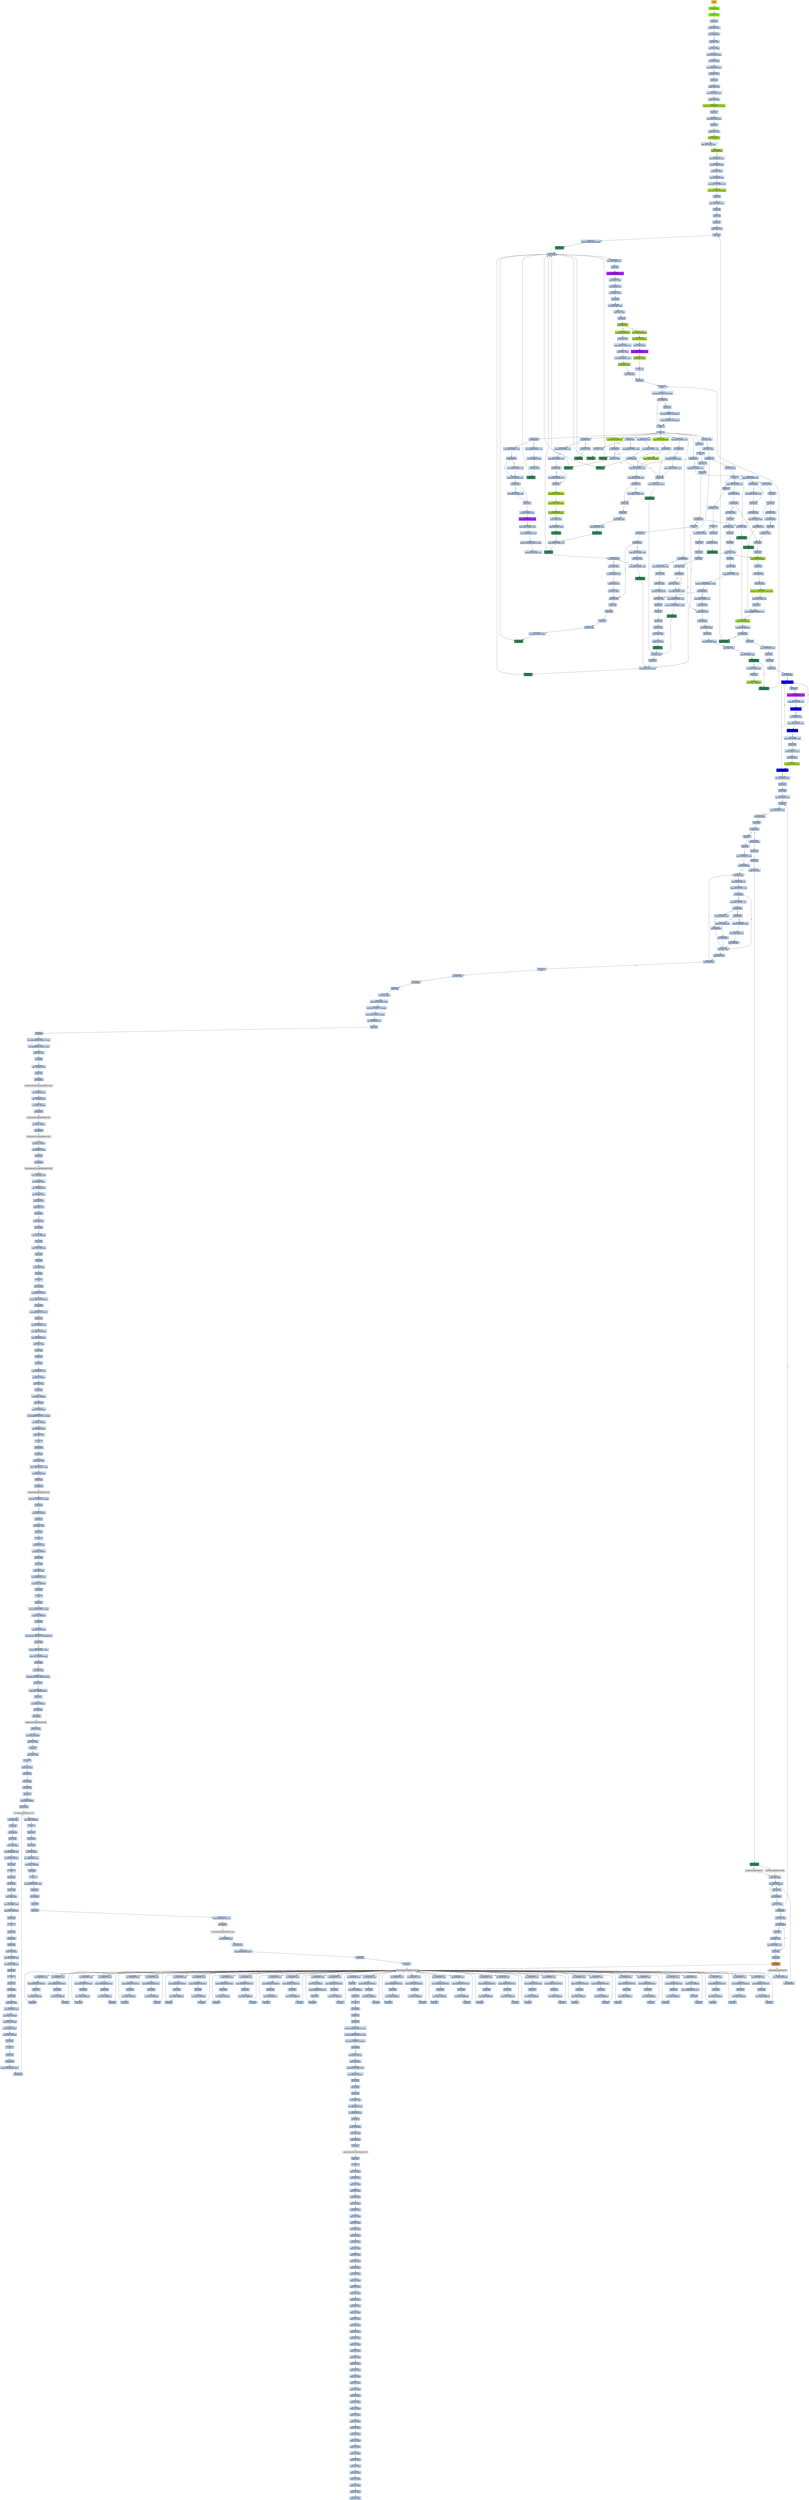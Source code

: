 strict digraph G {
	graph [bgcolor=transparent,
		name=G
	];
	node [color=lightsteelblue,
		fillcolor=lightsteelblue,
		shape=rectangle,
		style=filled
	];
	a0x008a34bfpusha_	[color=lightgrey,
		fillcolor=orange,
		label="start\npusha "];
	a0x008a34c0call_0x008a34ce	[color=lawngreen,
		fillcolor=lawngreen,
		label="0x008a34c0\ncall 0x008a34ce"];
	a0x008a34bfpusha_ -> a0x008a34c0call_0x008a34ce	[color="#000000"];
	a0x008a34cexorl_ecx_ecx	[color=lawngreen,
		fillcolor=lawngreen,
		label="0x008a34ce\nxorl %ecx, %ecx"];
	a0x008a34c0call_0x008a34ce -> a0x008a34cexorl_ecx_ecx	[color="#000000"];
	a0x008a34d0popl_esi	[label="0x008a34d0\npopl %esi"];
	a0x008a34cexorl_ecx_ecx -> a0x008a34d0popl_esi	[color="#000000"];
	a0x008a34d1xchgl_ecx_esi_	[label="0x008a34d1\nxchgl %ecx, (%esi)"];
	a0x008a34d0popl_esi -> a0x008a34d1xchgl_ecx_esi_	[color="#000000"];
	a0x008a34d3jecxz_0x008a34c9	[label="0x008a34d3\njecxz 0x008a34c9"];
	a0x008a34d1xchgl_ecx_esi_ -> a0x008a34d3jecxz_0x008a34c9	[color="#000000"];
	a0x008a34d5subl_ecx_esi	[label="0x008a34d5\nsubl %ecx, %esi"];
	a0x008a34d3jecxz_0x008a34c9 -> a0x008a34d5subl_ecx_esi	[color="#000000",
		label=F];
	a0x008a34d7movl_esi_ebx	[label="0x008a34d7\nmovl %esi, %ebx"];
	a0x008a34d5subl_ecx_esi -> a0x008a34d7movl_esi_ebx	[color="#000000"];
	a0x008a34d9lodsl_ds_esi__eax	[label="0x008a34d9\nlodsl %ds:(%esi), %eax"];
	a0x008a34d7movl_esi_ebx -> a0x008a34d9lodsl_ds_esi__eax	[color="#000000"];
	a0x008a34dasubl_eax_ebx	[label="0x008a34da\nsubl %eax, %ebx"];
	a0x008a34d9lodsl_ds_esi__eax -> a0x008a34dasubl_eax_ebx	[color="#000000"];
	a0x008a34dclodsl_ds_esi__eax	[label="0x008a34dc\nlodsl %ds:(%esi), %eax"];
	a0x008a34dasubl_eax_ebx -> a0x008a34dclodsl_ds_esi__eax	[color="#000000"];
	a0x008a34ddaddl_ebx_eax	[label="0x008a34dd\naddl %ebx, %eax"];
	a0x008a34dclodsl_ds_esi__eax -> a0x008a34ddaddl_ebx_eax	[color="#000000"];
	a0x008a34dfpushl_eax	[label="0x008a34df\npushl %eax"];
	a0x008a34ddaddl_ebx_eax -> a0x008a34dfpushl_eax	[color="#000000"];
	a0x008a34e0xchgl_eax_edi	[label="0x008a34e0\nxchgl %eax, %edi"];
	a0x008a34dfpushl_eax -> a0x008a34e0xchgl_eax_edi	[color="#000000"];
	a0x008a34e1lodsl_ds_esi__eax	[label="0x008a34e1\nlodsl %ds:(%esi), %eax"];
	a0x008a34e0xchgl_eax_edi -> a0x008a34e1lodsl_ds_esi__eax	[color="#000000"];
	a0x008a34e2xchgl_eax_ecx	[label="0x008a34e2\nxchgl %eax, %ecx"];
	a0x008a34e1lodsl_ds_esi__eax -> a0x008a34e2xchgl_eax_ecx	[color="#000000"];
	a0x008a34e3repz_movsl_ds_esi__es_edi_	[color=yellowgreen,
		fillcolor=yellowgreen,
		label="0x008a34e3\nrepz movsl %ds:(%esi), %es:(%edi)"];
	a0x008a34e2xchgl_eax_ecx -> a0x008a34e3repz_movsl_ds_esi__es_edi_	[color="#000000"];
	a0x008a34e5popl_esi	[label="0x008a34e5\npopl %esi"];
	a0x008a34e3repz_movsl_ds_esi__es_edi_ -> a0x008a34e5popl_esi	[color="#000000"];
	a0x008a34e6lodsl_ds_esi__eax	[label="0x008a34e6\nlodsl %ds:(%esi), %eax"];
	a0x008a34e5popl_esi -> a0x008a34e6lodsl_ds_esi__eax	[color="#000000"];
	a0x008a34e7pushl_esi	[label="0x008a34e7\npushl %esi"];
	a0x008a34e6lodsl_ds_esi__eax -> a0x008a34e7pushl_esi	[color="#000000"];
	a0x008a34e8xchgl_eax_ecx	[label="0x008a34e8\nxchgl %eax, %ecx"];
	a0x008a34e7pushl_esi -> a0x008a34e8xchgl_eax_ecx	[color="#000000"];
	a0x008a34e9addl_ebx_esi_	[color=yellowgreen,
		fillcolor=yellowgreen,
		label="0x008a34e9\naddl %ebx, (%esi)"];
	a0x008a34e8xchgl_eax_ecx -> a0x008a34e9addl_ebx_esi_	[color="#000000"];
	a0x008a34eblodsl_ds_esi__eax	[label="0x008a34eb\nlodsl %ds:(%esi), %eax"];
	a0x008a34e9addl_ebx_esi_ -> a0x008a34eblodsl_ds_esi__eax	[color="#000000"];
	a0x008a34ecloop_0x008a34e9	[color=yellowgreen,
		fillcolor=yellowgreen,
		label="0x008a34ec\nloop 0x008a34e9"];
	a0x008a34eblodsl_ds_esi__eax -> a0x008a34ecloop_0x008a34e9	[color="#000000"];
	a0x008a34ecloop_0x008a34e9 -> a0x008a34e9addl_ebx_esi_	[color="#000000",
		label=T];
	a0x008a34eelodsl_ds_esi__eax	[label="0x008a34ee\nlodsl %ds:(%esi), %eax"];
	a0x008a34ecloop_0x008a34e9 -> a0x008a34eelodsl_ds_esi__eax	[color="#000000",
		label=F];
	a0x008a34efleal_0x10esi__ebp	[label="0x008a34ef\nleal 0x10(%esi), %ebp"];
	a0x008a34eelodsl_ds_esi__eax -> a0x008a34efleal_0x10esi__ebp	[color="#000000"];
	a0x008a34f2addl_ebx_ebp_	[label="0x008a34f2\naddl %ebx, (%ebp)"];
	a0x008a34efleal_0x10esi__ebp -> a0x008a34f2addl_ebx_ebp_	[color="#000000"];
	a0x008a34f5leal_0x1cebp__edi	[label="0x008a34f5\nleal 0x1c(%ebp), %edi"];
	a0x008a34f2addl_ebx_ebp_ -> a0x008a34f5leal_0x1cebp__edi	[color="#000000"];
	a0x008a34f8movb_0x1cUINT8_ch	[label="0x008a34f8\nmovb $0x1c<UINT8>, %ch"];
	a0x008a34f5leal_0x1cebp__edi -> a0x008a34f8movb_0x1cUINT8_ch	[color="#000000"];
	a0x008a34farepz_stosl_eax_es_edi_	[color=yellowgreen,
		fillcolor=yellowgreen,
		label="0x008a34fa\nrepz stosl %eax, %es:(%edi)"];
	a0x008a34f8movb_0x1cUINT8_ch -> a0x008a34farepz_stosl_eax_es_edi_	[color="#000000"];
	a0x008a34fcpopl_esi	[label="0x008a34fc\npopl %esi"];
	a0x008a34farepz_stosl_eax_es_edi_ -> a0x008a34fcpopl_esi	[color="#000000"];
	a0x008a34fdlodsl_ds_esi__eax	[label="0x008a34fd\nlodsl %ds:(%esi), %eax"];
	a0x008a34fcpopl_esi -> a0x008a34fdlodsl_ds_esi__eax	[color="#000000"];
	a0x008a34fepushl_ebx	[label="0x008a34fe\npushl %ebx"];
	a0x008a34fdlodsl_ds_esi__eax -> a0x008a34fepushl_ebx	[color="#000000"];
	a0x008a34ffpushl_eax	[label="0x008a34ff\npushl %eax"];
	a0x008a34fepushl_ebx -> a0x008a34ffpushl_eax	[color="#000000"];
	a0x008a3500pushl_ecx	[label="0x008a3500\npushl %ecx"];
	a0x008a34ffpushl_eax -> a0x008a3500pushl_ecx	[color="#000000"];
	a0x008a3501xchgl_eax_edi	[label="0x008a3501\nxchgl %eax, %edi"];
	a0x008a3500pushl_ecx -> a0x008a3501xchgl_eax_edi	[color="#000000"];
	a0x008a3502popl_eax	[label="0x008a3502\npopl %eax"];
	a0x008a3501xchgl_eax_edi -> a0x008a3502popl_eax	[color="#000000"];
	a0x008a3503leal_0x5cebpeax4__edx	[label="0x008a3503\nleal 0x5c(%ebp,%eax,4), %edx"];
	a0x008a3502popl_eax -> a0x008a3503leal_0x5cebpeax4__edx	[color="#000000"];
	a0x008a3507call_esi_	[color=seagreen,
		fillcolor=seagreen,
		label="0x008a3507\ncall (%esi)"];
	a0x008a3503leal_0x5cebpeax4__edx -> a0x008a3507call_esi_	[color="#000000"];
	a0x008a36edpushl_eax	[label="0x008a36ed\npushl %eax"];
	a0x008a3507call_esi_ -> a0x008a36edpushl_eax	[color="#000000"];
	a0x008a36eemovl_0x8ebp__eax	[label="0x008a36ee\nmovl 0x8(%ebp), %eax"];
	a0x008a36edpushl_eax -> a0x008a36eemovl_0x8ebp__eax	[color="#000000"];
	a0x008a36f1pushl_edx	[label="0x008a36f1\npushl %edx"];
	a0x008a36eemovl_0x8ebp__eax -> a0x008a36f1pushl_edx	[color="#000000"];
	a0x008a36f2shrl_0xbUINT8_eax	[color=purple,
		fillcolor=purple,
		label="0x008a36f2\nshrl $0xb<UINT8>, %eax"];
	a0x008a36f1pushl_edx -> a0x008a36f2shrl_0xbUINT8_eax	[color="#000000"];
	a0x008a36f5mull_edx__eax	[label="0x008a36f5\nmull (%edx), %eax"];
	a0x008a36f2shrl_0xbUINT8_eax -> a0x008a36f5mull_edx__eax	[color="#000000"];
	a0x008a36f7movl_ebp__edx	[label="0x008a36f7\nmovl (%ebp), %edx"];
	a0x008a36f5mull_edx__eax -> a0x008a36f7movl_ebp__edx	[color="#000000"];
	a0x008a36famovl_edx__edx	[label="0x008a36fa\nmovl (%edx), %edx"];
	a0x008a36f7movl_ebp__edx -> a0x008a36famovl_edx__edx	[color="#000000"];
	a0x008a36fcbswap_edx	[label="0x008a36fc\nbswap %edx"];
	a0x008a36famovl_edx__edx -> a0x008a36fcbswap_edx	[color="#000000"];
	a0x008a36fesubl_0x4ebp__edx	[label="0x008a36fe\nsubl 0x4(%ebp), %edx"];
	a0x008a36fcbswap_edx -> a0x008a36fesubl_0x4ebp__edx	[color="#000000"];
	a0x008a3701cmpl_edx_eax	[label="0x008a3701\ncmpl %edx, %eax"];
	a0x008a36fesubl_0x4ebp__edx -> a0x008a3701cmpl_edx_eax	[color="#000000"];
	a0x008a3703popl_edx	[label="0x008a3703\npopl %edx"];
	a0x008a3701cmpl_edx_eax -> a0x008a3703popl_edx	[color="#000000"];
	a0x008a3704jbe_0x008a3716	[color=yellowgreen,
		fillcolor=yellowgreen,
		label="0x008a3704\njbe 0x008a3716"];
	a0x008a3703popl_edx -> a0x008a3704jbe_0x008a3716	[color="#000000"];
	a0x008a3706movl_eax_0x8ebp_	[color=yellowgreen,
		fillcolor=yellowgreen,
		label="0x008a3706\nmovl %eax, 0x8(%ebp)"];
	a0x008a3704jbe_0x008a3716 -> a0x008a3706movl_eax_0x8ebp_	[color="#000000",
		label=F];
	a0x008a3716addl_eax_0x4ebp_	[color=yellowgreen,
		fillcolor=yellowgreen,
		label="0x008a3716\naddl %eax, 0x4(%ebp)"];
	a0x008a3704jbe_0x008a3716 -> a0x008a3716addl_eax_0x4ebp_	[color="#000000",
		label=T];
	a0x008a3709xorl_eax_eax	[label="0x008a3709\nxorl %eax, %eax"];
	a0x008a3706movl_eax_0x8ebp_ -> a0x008a3709xorl_eax_eax	[color="#000000"];
	a0x008a370bmovb_0x8UINT8_ah	[label="0x008a370b\nmovb $0x8<UINT8>, %ah"];
	a0x008a3709xorl_eax_eax -> a0x008a370bmovb_0x8UINT8_ah	[color="#000000"];
	a0x008a370dsubl_edx__eax	[label="0x008a370d\nsubl (%edx), %eax"];
	a0x008a370bmovb_0x8UINT8_ah -> a0x008a370dsubl_edx__eax	[color="#000000"];
	a0x008a370fshrl_0x5UINT8_eax	[label="0x008a370f\nshrl $0x5<UINT8>, %eax"];
	a0x008a370dsubl_edx__eax -> a0x008a370fshrl_0x5UINT8_eax	[color="#000000"];
	a0x008a3712addl_eax_edx_	[color=yellowgreen,
		fillcolor=yellowgreen,
		label="0x008a3712\naddl %eax, (%edx)"];
	a0x008a370fshrl_0x5UINT8_eax -> a0x008a3712addl_eax_edx_	[color="#000000"];
	a0x008a3714jmp_0x008a3724	[label="0x008a3714\njmp 0x008a3724"];
	a0x008a3712addl_eax_edx_ -> a0x008a3714jmp_0x008a3724	[color="#000000"];
	a0x008a3724popl_eax	[label="0x008a3724\npopl %eax"];
	a0x008a3714jmp_0x008a3724 -> a0x008a3724popl_eax	[color="#000000"];
	a0x008a3725pushfl_	[label="0x008a3725\npushfl "];
	a0x008a3724popl_eax -> a0x008a3725pushfl_	[color="#000000"];
	a0x008a3726cmpb_0x0UINT8_0xbebp_	[label="0x008a3726\ncmpb $0x0<UINT8>, 0xb(%ebp)"];
	a0x008a3725pushfl_ -> a0x008a3726cmpb_0x0UINT8_0xbebp_	[color="#000000"];
	a0x008a372ajne_0x008a3737	[label="0x008a372a\njne 0x008a3737"];
	a0x008a3726cmpb_0x0UINT8_0xbebp_ -> a0x008a372ajne_0x008a3737	[color="#000000"];
	a0x008a3737popfl_	[label="0x008a3737\npopfl "];
	a0x008a372ajne_0x008a3737 -> a0x008a3737popfl_	[color="#000000",
		label=T];
	a0x008a372cincl_ebp_	[label="0x008a372c\nincl (%ebp)"];
	a0x008a372ajne_0x008a3737 -> a0x008a372cincl_ebp_	[color="#000000",
		label=F];
	a0x008a3738ret	[label="0x008a3738\nret"];
	a0x008a3737popfl_ -> a0x008a3738ret	[color="#000000"];
	a0x008a3509jb_0x008a3562	[label="0x008a3509\njb 0x008a3562"];
	a0x008a3738ret -> a0x008a3509jb_0x008a3562	[color="#000000"];
	a0x008a3741adcl_eax_eax	[label="0x008a3741\nadcl %eax, %eax"];
	a0x008a3738ret -> a0x008a3741adcl_eax_eax	[color="#000000"];
	a0x008a356bjae_0x008a35b9	[label="0x008a356b\njae 0x008a35b9"];
	a0x008a3738ret -> a0x008a356bjae_0x008a35b9	[color="#000000"];
	a0x008a3571jb_0x008a358c	[label="0x008a3571\njb 0x008a358c"];
	a0x008a3738ret -> a0x008a3571jb_0x008a358c	[color="#000000"];
	a0x008a3577jb_0x008a35a2	[label="0x008a3577\njb 0x008a35a2"];
	a0x008a3738ret -> a0x008a3577jb_0x008a35a2	[color="#000000"];
	a0x008a374eleal_0x4edx__edx	[label="0x008a374e\nleal 0x4(%edx), %edx"];
	a0x008a3738ret -> a0x008a374eleal_0x4edx__edx	[color="#000000"];
	a0x008a3547popl_edx	[label="0x008a3547\npopl %edx"];
	a0x008a3738ret -> a0x008a3547popl_edx	[color="#000000"];
	a0x008a3591xchgl_ebx_0x10ebp_	[color=yellowgreen,
		fillcolor=yellowgreen,
		label="0x008a3591\nxchgl %ebx, 0x10(%ebp)"];
	a0x008a3738ret -> a0x008a3591xchgl_ebx_0x10ebp_	[color="#000000"];
	a0x008a359axchgl_ebx_0x14ebp_	[color=yellowgreen,
		fillcolor=yellowgreen,
		label="0x008a359a\nxchgl %ebx, 0x14(%ebp)"];
	a0x008a3738ret -> a0x008a359axchgl_ebx_0x14ebp_	[color="#000000"];
	a0x008a362eloop_0x008a3610	[label="0x008a362e\nloop 0x008a3610"];
	a0x008a3738ret -> a0x008a362eloop_0x008a3610	[color="#000000"];
	a0x008a3757movb_0x9UINT8_al	[label="0x008a3757\nmovb $0x9<UINT8>, %al"];
	a0x008a3738ret -> a0x008a3757movb_0x9UINT8_al	[color="#000000"];
	a0x008a350bsubb_0x3UINT8_al	[label="0x008a350b\nsubb $0x3<UINT8>, %al"];
	a0x008a3509jb_0x008a3562 -> a0x008a350bsubb_0x3UINT8_al	[color="#000000",
		label=F];
	a0x008a3562movb_0x30UINT8_cl	[label="0x008a3562\nmovb $0x30<UINT8>, %cl"];
	a0x008a3509jb_0x008a3562 -> a0x008a3562movb_0x30UINT8_cl	[color="#000000",
		label=T];
	a0x008a350djae_0x008a3511	[label="0x008a350d\njae 0x008a3511"];
	a0x008a350bsubb_0x3UINT8_al -> a0x008a350djae_0x008a3511	[color="#000000"];
	a0x008a350fmovb_0x0UINT8_al	[label="0x008a350f\nmovb $0x0<UINT8>, %al"];
	a0x008a350djae_0x008a3511 -> a0x008a350fmovb_0x0UINT8_al	[color="#000000",
		label=F];
	a0x008a3511cmpb_0x7UINT8_al	[label="0x008a3511\ncmpb $0x7<UINT8>, %al"];
	a0x008a350djae_0x008a3511 -> a0x008a3511cmpb_0x7UINT8_al	[color="#000000",
		label=T];
	a0x008a350fmovb_0x0UINT8_al -> a0x008a3511cmpb_0x7UINT8_al	[color="#000000"];
	a0x008a3513jb_0x008a3517	[label="0x008a3513\njb 0x008a3517"];
	a0x008a3511cmpb_0x7UINT8_al -> a0x008a3513jb_0x008a3517	[color="#000000"];
	a0x008a3517pushl_eax	[label="0x008a3517\npushl %eax"];
	a0x008a3513jb_0x008a3517 -> a0x008a3517pushl_eax	[color="#000000",
		label=T];
	a0x008a3515subb_0x3UINT8_al	[label="0x008a3515\nsubb $0x3<UINT8>, %al"];
	a0x008a3513jb_0x008a3517 -> a0x008a3515subb_0x3UINT8_al	[color="#000000",
		label=F];
	a0x008a3518movzbl__1edi__ebx	[label="0x008a3518\nmovzbl -1(%edi), %ebx"];
	a0x008a3517pushl_eax -> a0x008a3518movzbl__1edi__ebx	[color="#000000"];
	a0x008a351cshll_0x3UINT8_ebx	[color=purple,
		fillcolor=purple,
		label="0x008a351c\nshll $0x3<UINT8>, %ebx"];
	a0x008a3518movzbl__1edi__ebx -> a0x008a351cshll_0x3UINT8_ebx	[color="#000000"];
	a0x008a351fmovb_0x0UINT8_bl	[label="0x008a351f\nmovb $0x0<UINT8>, %bl"];
	a0x008a351cshll_0x3UINT8_ebx -> a0x008a351fmovb_0x0UINT8_bl	[color="#000000"];
	a0x008a3521leal_ebxebx2__ebx	[label="0x008a3521\nleal (%ebx,%ebx,2), %ebx"];
	a0x008a351fmovb_0x0UINT8_bl -> a0x008a3521leal_ebxebx2__ebx	[color="#000000"];
	a0x008a3524leal_0x100cebpebx4__ebx	[label="0x008a3524\nleal 0x100c(%ebp,%ebx,4), %ebx"];
	a0x008a3521leal_ebxebx2__ebx -> a0x008a3524leal_0x100cebpebx4__ebx	[color="#000000"];
	a0x008a352bmovb_0x1UINT8_al	[label="0x008a352b\nmovb $0x1<UINT8>, %al"];
	a0x008a3524leal_0x100cebpebx4__ebx -> a0x008a352bmovb_0x1UINT8_al	[color="#000000"];
	a0x008a352djecxz_0x008a3558	[label="0x008a352d\njecxz 0x008a3558"];
	a0x008a352bmovb_0x1UINT8_al -> a0x008a352djecxz_0x008a3558	[color="#000000"];
	a0x008a3558movb_0x1UINT8_ch	[label="0x008a3558\nmovb $0x1<UINT8>, %ch"];
	a0x008a352djecxz_0x008a3558 -> a0x008a3558movb_0x1UINT8_ch	[color="#000000",
		label=T];
	a0x008a352fmovl_edi_edx	[label="0x008a352f\nmovl %edi, %edx"];
	a0x008a352djecxz_0x008a3558 -> a0x008a352fmovl_edi_edx	[color="#000000",
		label=F];
	a0x008a355acall_0x8esi_	[color=seagreen,
		fillcolor=seagreen,
		label="0x008a355a\ncall 0x8(%esi)"];
	a0x008a3558movb_0x1UINT8_ch -> a0x008a355acall_0x8esi_	[color="#000000"];
	a0x008a373cleal_ebxeax4__edx	[label="0x008a373c\nleal (%ebx,%eax,4), %edx"];
	a0x008a355acall_0x8esi_ -> a0x008a373cleal_ebxeax4__edx	[color="#000000"];
	a0x008a373fcall_esi_	[color=seagreen,
		fillcolor=seagreen,
		label="0x008a373f\ncall (%esi)"];
	a0x008a373cleal_ebxeax4__edx -> a0x008a373fcall_esi_	[color="#000000"];
	a0x008a373fcall_esi_ -> a0x008a36edpushl_eax	[color="#000000"];
	a0x008a3719subl_eax_0x8ebp_	[color=yellowgreen,
		fillcolor=yellowgreen,
		label="0x008a3719\nsubl %eax, 0x8(%ebp)"];
	a0x008a3716addl_eax_0x4ebp_ -> a0x008a3719subl_eax_0x8ebp_	[color="#000000"];
	a0x008a371cmovl_edx__eax	[label="0x008a371c\nmovl (%edx), %eax"];
	a0x008a3719subl_eax_0x8ebp_ -> a0x008a371cmovl_edx__eax	[color="#000000"];
	a0x008a371eshrl_0x5UINT8_eax	[color=purple,
		fillcolor=purple,
		label="0x008a371e\nshrl $0x5<UINT8>, %eax"];
	a0x008a371cmovl_edx__eax -> a0x008a371eshrl_0x5UINT8_eax	[color="#000000"];
	a0x008a3721subl_eax_edx_	[color=yellowgreen,
		fillcolor=yellowgreen,
		label="0x008a3721\nsubl %eax, (%edx)"];
	a0x008a371eshrl_0x5UINT8_eax -> a0x008a3721subl_eax_edx_	[color="#000000"];
	a0x008a3723stc_	[label="0x008a3723\nstc "];
	a0x008a3721subl_eax_edx_ -> a0x008a3723stc_	[color="#000000"];
	a0x008a3723stc_ -> a0x008a3724popl_eax	[color="#000000"];
	a0x008a3743cmpl_ecx_eax	[label="0x008a3743\ncmpl %ecx, %eax"];
	a0x008a3741adcl_eax_eax -> a0x008a3743cmpl_ecx_eax	[color="#000000"];
	a0x008a3745jb_0x008a373c	[label="0x008a3745\njb 0x008a373c"];
	a0x008a3743cmpl_ecx_eax -> a0x008a3745jb_0x008a373c	[color="#000000"];
	a0x008a3745jb_0x008a373c -> a0x008a373cleal_ebxeax4__edx	[color="#000000",
		label=T];
	a0x008a3747subl_ecx_eax	[label="0x008a3747\nsubl %ecx, %eax"];
	a0x008a3745jb_0x008a373c -> a0x008a3747subl_ecx_eax	[color="#000000",
		label=F];
	a0x008a372fshll_0x8UINT8_0x4ebp_	[label="0x008a372f\nshll $0x8<UINT8>, 0x4(%ebp)"];
	a0x008a372cincl_ebp_ -> a0x008a372fshll_0x8UINT8_0x4ebp_	[color="#000000"];
	a0x008a3733shll_0x8UINT8_0x8ebp_	[label="0x008a3733\nshll $0x8<UINT8>, 0x8(%ebp)"];
	a0x008a372fshll_0x8UINT8_0x4ebp_ -> a0x008a3733shll_0x8UINT8_0x8ebp_	[color="#000000"];
	a0x008a3733shll_0x8UINT8_0x8ebp_ -> a0x008a3737popfl_	[color="#000000"];
	a0x008a3749ret	[label="0x008a3749\nret"];
	a0x008a3747subl_ecx_eax -> a0x008a3749ret	[color="#000000"];
	a0x008a355dxorl_ecx_ecx	[label="0x008a355d\nxorl %ecx, %ecx"];
	a0x008a3749ret -> a0x008a355dxorl_ecx_ecx	[color="#000000"];
	a0x008a3767popl_ebx	[label="0x008a3767\npopl %ebx"];
	a0x008a3749ret -> a0x008a3767popl_ebx	[color="#000000"];
	a0x008a35edcmpb_0x4UINT8_al	[label="0x008a35ed\ncmpb $0x4<UINT8>, %al"];
	a0x008a3749ret -> a0x008a35edcmpb_0x4UINT8_al	[color="#000000"];
	a0x008a3646xorl_edx_edx	[label="0x008a3646\nxorl %edx, %edx"];
	a0x008a3749ret -> a0x008a3646xorl_edx_edx	[color="#000000"];
	a0x008a355fjmp_0x1cesi_	[color=seagreen,
		fillcolor=seagreen,
		label="0x008a355f\njmp 0x1c(%esi)"];
	a0x008a355dxorl_ecx_ecx -> a0x008a355fjmp_0x1cesi_	[color="#000000"];
	a0x008a3662stosb_al_es_edi_	[color=yellowgreen,
		fillcolor=yellowgreen,
		label="0x008a3662\nstosb %al, %es:(%edi)"];
	a0x008a355fjmp_0x1cesi_ -> a0x008a3662stosb_al_es_edi_	[color="#000000"];
	a0x008a3663cmpl_0x24esi__edi	[label="0x008a3663\ncmpl 0x24(%esi), %edi"];
	a0x008a3662stosb_al_es_edi_ -> a0x008a3663cmpl_0x24esi__edi	[color="#000000"];
	a0x008a3666jae_0x008a366b	[label="0x008a3666\njae 0x008a366b"];
	a0x008a3663cmpl_0x24esi__edi -> a0x008a3666jae_0x008a366b	[color="#000000"];
	a0x008a3668jmp_0x20esi_	[color=seagreen,
		fillcolor=seagreen,
		label="0x008a3668\njmp 0x20(%esi)"];
	a0x008a3666jae_0x008a366b -> a0x008a3668jmp_0x20esi_	[color="#000000",
		label=F];
	a0x008a366bpopl_eax	[label="0x008a366b\npopl %eax"];
	a0x008a3666jae_0x008a366b -> a0x008a366bpopl_eax	[color="#000000",
		label=T];
	a0x008a3668jmp_0x20esi_ -> a0x008a3502popl_eax	[color="#000000"];
	a0x008a3564movl_0xcebp__ebx	[label="0x008a3564\nmovl 0xc(%ebp), %ebx"];
	a0x008a3562movb_0x30UINT8_cl -> a0x008a3564movl_0xcebp__ebx	[color="#000000"];
	a0x008a3567addl_ecx_edx	[label="0x008a3567\naddl %ecx, %edx"];
	a0x008a3564movl_0xcebp__ebx -> a0x008a3567addl_ecx_edx	[color="#000000"];
	a0x008a3569call_esi_	[color=seagreen,
		fillcolor=seagreen,
		label="0x008a3569\ncall (%esi)"];
	a0x008a3567addl_ecx_edx -> a0x008a3569call_esi_	[color="#000000"];
	a0x008a3569call_esi_ -> a0x008a36edpushl_eax	[color="#000000"];
	a0x008a356daddl_ecx_edx	[label="0x008a356d\naddl %ecx, %edx"];
	a0x008a356bjae_0x008a35b9 -> a0x008a356daddl_ecx_edx	[color="#000000",
		label=F];
	a0x008a35b9cmpb_0x7UINT8_al	[label="0x008a35b9\ncmpb $0x7<UINT8>, %al"];
	a0x008a356bjae_0x008a35b9 -> a0x008a35b9cmpb_0x7UINT8_al	[color="#000000",
		label=T];
	a0x008a356fcall_esi_	[color=seagreen,
		fillcolor=seagreen,
		label="0x008a356f\ncall (%esi)"];
	a0x008a356daddl_ecx_edx -> a0x008a356fcall_esi_	[color="#000000"];
	a0x008a356fcall_esi_ -> a0x008a36edpushl_eax	[color="#000000"];
	a0x008a3573addl_ecx_edx	[label="0x008a3573\naddl %ecx, %edx"];
	a0x008a3571jb_0x008a358c -> a0x008a3573addl_ecx_edx	[color="#000000",
		label=F];
	a0x008a358caddl_0x60UINT8_edx	[label="0x008a358c\naddl $0x60<UINT8>, %edx"];
	a0x008a3571jb_0x008a358c -> a0x008a358caddl_0x60UINT8_edx	[color="#000000",
		label=T];
	a0x008a3575call_esi_	[color=seagreen,
		fillcolor=seagreen,
		label="0x008a3575\ncall (%esi)"];
	a0x008a3573addl_ecx_edx -> a0x008a3575call_esi_	[color="#000000"];
	a0x008a3575call_esi_ -> a0x008a36edpushl_eax	[color="#000000"];
	a0x008a35a2cmpb_0x7UINT8_al	[label="0x008a35a2\ncmpb $0x7<UINT8>, %al"];
	a0x008a3577jb_0x008a35a2 -> a0x008a35a2cmpb_0x7UINT8_al	[color="#000000",
		label=T];
	a0x008a3579cmpb_0x7UINT8_al	[label="0x008a3579\ncmpb $0x7<UINT8>, %al"];
	a0x008a3577jb_0x008a35a2 -> a0x008a3579cmpb_0x7UINT8_al	[color="#000000",
		label=F];
	a0x008a35a4movb_0x8UINT8_al	[label="0x008a35a4\nmovb $0x8<UINT8>, %al"];
	a0x008a35a2cmpb_0x7UINT8_al -> a0x008a35a4movb_0x8UINT8_al	[color="#000000"];
	a0x008a35a6jb_0x008a35aa	[label="0x008a35a6\njb 0x008a35aa"];
	a0x008a35a4movb_0x8UINT8_al -> a0x008a35a6jb_0x008a35aa	[color="#000000"];
	a0x008a35aapushl_eax	[label="0x008a35aa\npushl %eax"];
	a0x008a35a6jb_0x008a35aa -> a0x008a35aapushl_eax	[color="#000000",
		label=T];
	a0x008a35a8movb_0xbUINT8_al	[label="0x008a35a8\nmovb $0xb<UINT8>, %al"];
	a0x008a35a6jb_0x008a35aa -> a0x008a35a8movb_0xbUINT8_al	[color="#000000",
		label=F];
	a0x008a35abpushl_ebx	[label="0x008a35ab\npushl %ebx"];
	a0x008a35aapushl_eax -> a0x008a35abpushl_ebx	[color="#000000"];
	a0x008a35acmovl_ebp_edx	[label="0x008a35ac\nmovl %ebp, %edx"];
	a0x008a35abpushl_ebx -> a0x008a35acmovl_ebp_edx	[color="#000000"];
	a0x008a35aeaddl_0x38esi__edx	[label="0x008a35ae\naddl 0x38(%esi), %edx"];
	a0x008a35acmovl_ebp_edx -> a0x008a35aeaddl_0x38esi__edx	[color="#000000"];
	a0x008a35b1call_0xcesi_	[color=seagreen,
		fillcolor=seagreen,
		label="0x008a35b1\ncall 0xc(%esi)"];
	a0x008a35aeaddl_0x38esi__edx -> a0x008a35b1call_0xcesi_	[color="#000000"];
	a0x008a374amovb_0x8UINT8_cl	[label="0x008a374a\nmovb $0x8<UINT8>, %cl"];
	a0x008a35b1call_0xcesi_ -> a0x008a374amovb_0x8UINT8_cl	[color="#000000"];
	a0x008a374ccall_esi_	[color=seagreen,
		fillcolor=seagreen,
		label="0x008a374c\ncall (%esi)"];
	a0x008a374amovb_0x8UINT8_cl -> a0x008a374ccall_esi_	[color="#000000"];
	a0x008a374ccall_esi_ -> a0x008a36edpushl_eax	[color="#000000"];
	a0x008a3751movb_0x1UINT8_al	[label="0x008a3751\nmovb $0x1<UINT8>, %al"];
	a0x008a374eleal_0x4edx__edx -> a0x008a3751movb_0x1UINT8_al	[color="#000000"];
	a0x008a3753jae_0x008a3760	[label="0x008a3753\njae 0x008a3760"];
	a0x008a3751movb_0x1UINT8_al -> a0x008a3753jae_0x008a3760	[color="#000000"];
	a0x008a3760pushl_eax	[label="0x008a3760\npushl %eax"];
	a0x008a3753jae_0x008a3760 -> a0x008a3760pushl_eax	[color="#000000",
		label=T];
	a0x008a3755call_esi_	[color=seagreen,
		fillcolor=seagreen,
		label="0x008a3755\ncall (%esi)"];
	a0x008a3753jae_0x008a3760 -> a0x008a3755call_esi_	[color="#000000",
		label=F];
	a0x008a3761leal_edxeax4__ebx	[label="0x008a3761\nleal (%edx,%eax,4), %ebx"];
	a0x008a3760pushl_eax -> a0x008a3761leal_edxeax4__ebx	[color="#000000"];
	a0x008a3764call_0x4esi_	[color=seagreen,
		fillcolor=seagreen,
		label="0x008a3764\ncall 0x4(%esi)"];
	a0x008a3761leal_edxeax4__ebx -> a0x008a3764call_0x4esi_	[color="#000000"];
	a0x008a3739xorl_eax_eax	[label="0x008a3739\nxorl %eax, %eax"];
	a0x008a3764call_0x4esi_ -> a0x008a3739xorl_eax_eax	[color="#000000"];
	a0x008a373bincl_eax	[label="0x008a373b\nincl %eax"];
	a0x008a3739xorl_eax_eax -> a0x008a373bincl_eax	[color="#000000"];
	a0x008a373bincl_eax -> a0x008a373cleal_ebxeax4__edx	[color="#000000"];
	a0x008a3768addl_ebx_eax	[label="0x008a3768\naddl %ebx, %eax"];
	a0x008a3767popl_ebx -> a0x008a3768addl_ebx_eax	[color="#000000"];
	a0x008a376aret	[label="0x008a376a\nret"];
	a0x008a3768addl_ebx_eax -> a0x008a376aret	[color="#000000"];
	a0x008a35b4popl_ebx	[label="0x008a35b4\npopl %ebx"];
	a0x008a376aret -> a0x008a35b4popl_ebx	[color="#000000"];
	a0x008a35d3pushl_0x3UINT8	[label="0x008a35d3\npushl $0x3<UINT8>"];
	a0x008a376aret -> a0x008a35d3pushl_0x3UINT8	[color="#000000"];
	a0x008a35b5xchgl_eax_ecx	[label="0x008a35b5\nxchgl %eax, %ecx"];
	a0x008a35b4popl_ebx -> a0x008a35b5xchgl_eax_ecx	[color="#000000"];
	a0x008a35b6jmp_0x30esi_	[color=seagreen,
		fillcolor=seagreen,
		label="0x008a35b6\njmp 0x30(%esi)"];
	a0x008a35b5xchgl_eax_ecx -> a0x008a35b6jmp_0x30esi_	[color="#000000"];
	a0x008a3654movl_ebx_0xcebp_	[color=yellowgreen,
		fillcolor=yellowgreen,
		label="0x008a3654\nmovl %ebx, 0xc(%ebp)"];
	a0x008a35b6jmp_0x30esi_ -> a0x008a3654movl_ebx_0xcebp_	[color="#000000"];
	a0x008a3657pushl_esi	[label="0x008a3657\npushl %esi"];
	a0x008a3654movl_ebx_0xcebp_ -> a0x008a3657pushl_esi	[color="#000000"];
	a0x008a3658movl_edi_esi	[label="0x008a3658\nmovl %edi, %esi"];
	a0x008a3657pushl_esi -> a0x008a3658movl_edi_esi	[color="#000000"];
	a0x008a365asubl_ebx_esi	[label="0x008a365a\nsubl %ebx, %esi"];
	a0x008a3658movl_edi_esi -> a0x008a365asubl_ebx_esi	[color="#000000"];
	a0x008a365crepz_movsb_ds_esi__es_edi_	[color=yellowgreen,
		fillcolor=yellowgreen,
		label="0x008a365c\nrepz movsb %ds:(%esi), %es:(%edi)"];
	a0x008a365asubl_ebx_esi -> a0x008a365crepz_movsb_ds_esi__es_edi_	[color="#000000"];
	a0x008a365elodsb_ds_esi__al	[label="0x008a365e\nlodsb %ds:(%esi), %al"];
	a0x008a365crepz_movsb_ds_esi__es_edi_ -> a0x008a365elodsb_ds_esi__al	[color="#000000"];
	a0x008a365fpopl_esi	[label="0x008a365f\npopl %esi"];
	a0x008a365elodsb_ds_esi__al -> a0x008a365fpopl_esi	[color="#000000"];
	a0x008a3660movb_0xffffff80UINT8_cl	[label="0x008a3660\nmovb $0xffffff80<UINT8>, %cl"];
	a0x008a365fpopl_esi -> a0x008a3660movb_0xffffff80UINT8_cl	[color="#000000"];
	a0x008a3660movb_0xffffff80UINT8_cl -> a0x008a3662stosb_al_es_edi_	[color="#000000"];
	a0x008a3531subl_0xcebp__edx	[label="0x008a3531\nsubl 0xc(%ebp), %edx"];
	a0x008a352fmovl_edi_edx -> a0x008a3531subl_0xcebp__edx	[color="#000000"];
	a0x008a3534movb_edx__ch	[label="0x008a3534\nmovb (%edx), %ch"];
	a0x008a3531subl_0xcebp__edx -> a0x008a3534movb_edx__ch	[color="#000000"];
	a0x008a3536xorl_edx_edx	[label="0x008a3536\nxorl %edx, %edx"];
	a0x008a3534movb_edx__ch -> a0x008a3536xorl_edx_edx	[color="#000000"];
	a0x008a3538testb_ch_cl	[label="0x008a3538\ntestb %ch, %cl"];
	a0x008a3536xorl_edx_edx -> a0x008a3538testb_ch_cl	[color="#000000"];
	a0x008a353asetne_dh	[label="0x008a353a\nsetne %dh"];
	a0x008a3538testb_ch_cl -> a0x008a353asetne_dh	[color="#000000"];
	a0x008a353dpushl_edx	[label="0x008a353d\npushl %edx"];
	a0x008a353asetne_dh -> a0x008a353dpushl_edx	[color="#000000"];
	a0x008a353eincb_dh	[label="0x008a353e\nincb %dh"];
	a0x008a353dpushl_edx -> a0x008a353eincb_dh	[color="#000000"];
	a0x008a3540movb_al_dl	[label="0x008a3540\nmovb %al, %dl"];
	a0x008a353eincb_dh -> a0x008a3540movb_al_dl	[color="#000000"];
	a0x008a3542leal_ebxedx4__edx	[label="0x008a3542\nleal (%ebx,%edx,4), %edx"];
	a0x008a3540movb_al_dl -> a0x008a3542leal_ebxedx4__edx	[color="#000000"];
	a0x008a3545call_esi_	[color=seagreen,
		fillcolor=seagreen,
		label="0x008a3545\ncall (%esi)"];
	a0x008a3542leal_ebxedx4__edx -> a0x008a3545call_esi_	[color="#000000"];
	a0x008a3545call_esi_ -> a0x008a36edpushl_eax	[color="#000000"];
	a0x008a3548lahf_	[label="0x008a3548\nlahf "];
	a0x008a3547popl_edx -> a0x008a3548lahf_	[color="#000000"];
	a0x008a3549adcb_al_al	[label="0x008a3549\nadcb %al, %al"];
	a0x008a3548lahf_ -> a0x008a3549adcb_al_al	[color="#000000"];
	a0x008a354bshrb_cl	[label="0x008a354b\nshrb %cl"];
	a0x008a3549adcb_al_al -> a0x008a354bshrb_cl	[color="#000000"];
	a0x008a354dje_0x008a355d	[label="0x008a354d\nje 0x008a355d"];
	a0x008a354bshrb_cl -> a0x008a354dje_0x008a355d	[color="#000000"];
	a0x008a354dje_0x008a355d -> a0x008a355dxorl_ecx_ecx	[color="#000000",
		label=T];
	a0x008a354fsahf_	[label="0x008a354f\nsahf "];
	a0x008a354dje_0x008a355d -> a0x008a354fsahf_	[color="#000000",
		label=F];
	a0x008a3550sbbb_dl_dh	[label="0x008a3550\nsbbb %dl, %dh"];
	a0x008a354fsahf_ -> a0x008a3550sbbb_dl_dh	[color="#000000"];
	a0x008a3552je_0x008a3538	[label="0x008a3552\nje 0x008a3538"];
	a0x008a3550sbbb_dl_dh -> a0x008a3552je_0x008a3538	[color="#000000"];
	a0x008a3552je_0x008a3538 -> a0x008a3538testb_ch_cl	[color="#000000",
		label=T];
	a0x008a3554movb_0x0UINT8_ah	[label="0x008a3554\nmovb $0x0<UINT8>, %ah"];
	a0x008a3552je_0x008a3538 -> a0x008a3554movb_0x0UINT8_ah	[color="#000000",
		label=F];
	a0x008a3556xorl_ecx_ecx	[label="0x008a3556\nxorl %ecx, %ecx"];
	a0x008a3554movb_0x0UINT8_ah -> a0x008a3556xorl_ecx_ecx	[color="#000000"];
	a0x008a3556xorl_ecx_ecx -> a0x008a3558movb_0x1UINT8_ch	[color="#000000"];
	a0x008a35bbmovb_0x7UINT8_al	[label="0x008a35bb\nmovb $0x7<UINT8>, %al"];
	a0x008a35b9cmpb_0x7UINT8_al -> a0x008a35bbmovb_0x7UINT8_al	[color="#000000"];
	a0x008a35bdjb_0x008a35c1	[label="0x008a35bd\njb 0x008a35c1"];
	a0x008a35bbmovb_0x7UINT8_al -> a0x008a35bdjb_0x008a35c1	[color="#000000"];
	a0x008a35c1pushl_eax	[label="0x008a35c1\npushl %eax"];
	a0x008a35bdjb_0x008a35c1 -> a0x008a35c1pushl_eax	[color="#000000",
		label=T];
	a0x008a35bfmovb_0xaUINT8_al	[label="0x008a35bf\nmovb $0xa<UINT8>, %al"];
	a0x008a35bdjb_0x008a35c1 -> a0x008a35bfmovb_0xaUINT8_al	[color="#000000",
		label=F];
	a0x008a35c2xchgl_ebx_0x10ebp_	[color=yellowgreen,
		fillcolor=yellowgreen,
		label="0x008a35c2\nxchgl %ebx, 0x10(%ebp)"];
	a0x008a35c1pushl_eax -> a0x008a35c2xchgl_ebx_0x10ebp_	[color="#000000"];
	a0x008a35c5xchgl_ebx_0x14ebp_	[color=yellowgreen,
		fillcolor=yellowgreen,
		label="0x008a35c5\nxchgl %ebx, 0x14(%ebp)"];
	a0x008a35c2xchgl_ebx_0x10ebp_ -> a0x008a35c5xchgl_ebx_0x14ebp_	[color="#000000"];
	a0x008a35c8movl_ebx_0x18ebp_	[color=yellowgreen,
		fillcolor=yellowgreen,
		label="0x008a35c8\nmovl %ebx, 0x18(%ebp)"];
	a0x008a35c5xchgl_ebx_0x14ebp_ -> a0x008a35c8movl_ebx_0x18ebp_	[color="#000000"];
	a0x008a35cbmovl_ebp_edx	[label="0x008a35cb\nmovl %ebp, %edx"];
	a0x008a35c8movl_ebx_0x18ebp_ -> a0x008a35cbmovl_ebp_edx	[color="#000000"];
	a0x008a35cdaddl_0x3cesi__edx	[label="0x008a35cd\naddl 0x3c(%esi), %edx"];
	a0x008a35cbmovl_ebp_edx -> a0x008a35cdaddl_0x3cesi__edx	[color="#000000"];
	a0x008a35d0call_0xcesi_	[color=seagreen,
		fillcolor=seagreen,
		label="0x008a35d0\ncall 0xc(%esi)"];
	a0x008a35cdaddl_0x3cesi__edx -> a0x008a35d0call_0xcesi_	[color="#000000"];
	a0x008a35d0call_0xcesi_ -> a0x008a374amovb_0x8UINT8_cl	[color="#000000"];
	a0x008a35d5popl_ecx	[label="0x008a35d5\npopl %ecx"];
	a0x008a35d3pushl_0x3UINT8 -> a0x008a35d5popl_ecx	[color="#000000"];
	a0x008a35d6pushl_eax	[label="0x008a35d6\npushl %eax"];
	a0x008a35d5popl_ecx -> a0x008a35d6pushl_eax	[color="#000000"];
	a0x008a35d7decl_eax	[label="0x008a35d7\ndecl %eax"];
	a0x008a35d6pushl_eax -> a0x008a35d7decl_eax	[color="#000000"];
	a0x008a35d8cmpl_ecx_eax	[label="0x008a35d8\ncmpl %ecx, %eax"];
	a0x008a35d7decl_eax -> a0x008a35d8cmpl_ecx_eax	[color="#000000"];
	a0x008a35dajb_0x008a35de	[label="0x008a35da\njb 0x008a35de"];
	a0x008a35d8cmpl_ecx_eax -> a0x008a35dajb_0x008a35de	[color="#000000"];
	a0x008a35deshll_0x6UINT8_eax	[label="0x008a35de\nshll $0x6<UINT8>, %eax"];
	a0x008a35dajb_0x008a35de -> a0x008a35deshll_0x6UINT8_eax	[color="#000000",
		label=T];
	a0x008a35dcmovl_ecx_eax	[label="0x008a35dc\nmovl %ecx, %eax"];
	a0x008a35dajb_0x008a35de -> a0x008a35dcmovl_ecx_eax	[color="#000000",
		label=F];
	a0x008a35e1movb_0x40UINT8_cl	[label="0x008a35e1\nmovb $0x40<UINT8>, %cl"];
	a0x008a35deshll_0x6UINT8_eax -> a0x008a35e1movb_0x40UINT8_cl	[color="#000000"];
	a0x008a35e3leal_0x37cebpeax4__ebx	[label="0x008a35e3\nleal 0x37c(%ebp,%eax,4), %ebx"];
	a0x008a35e1movb_0x40UINT8_cl -> a0x008a35e3leal_0x37cebpeax4__ebx	[color="#000000"];
	a0x008a35eacall_0x4esi_	[color=seagreen,
		fillcolor=seagreen,
		label="0x008a35ea\ncall 0x4(%esi)"];
	a0x008a35e3leal_0x37cebpeax4__ebx -> a0x008a35eacall_0x4esi_	[color="#000000"];
	a0x008a35eacall_0x4esi_ -> a0x008a3739xorl_eax_eax	[color="#000000"];
	a0x008a35efmovl_eax_ebx	[label="0x008a35ef\nmovl %eax, %ebx"];
	a0x008a35edcmpb_0x4UINT8_al -> a0x008a35efmovl_eax_ebx	[color="#000000"];
	a0x008a35f1jb_0x008a3652	[label="0x008a35f1\njb 0x008a3652"];
	a0x008a35efmovl_eax_ebx -> a0x008a35f1jb_0x008a3652	[color="#000000"];
	a0x008a35f3xorl_ebx_ebx	[label="0x008a35f3\nxorl %ebx, %ebx"];
	a0x008a35f1jb_0x008a3652 -> a0x008a35f3xorl_ebx_ebx	[color="#000000",
		label=F];
	a0x008a3652incl_ebx	[label="0x008a3652\nincl %ebx"];
	a0x008a35f1jb_0x008a3652 -> a0x008a3652incl_ebx	[color="#000000",
		label=T];
	a0x008a35f5shrl_eax	[label="0x008a35f5\nshrl %eax"];
	a0x008a35f3xorl_ebx_ebx -> a0x008a35f5shrl_eax	[color="#000000"];
	a0x008a35f7adcl_ebx_ebx	[label="0x008a35f7\nadcl %ebx, %ebx"];
	a0x008a35f5shrl_eax -> a0x008a35f7adcl_ebx_ebx	[color="#000000"];
	a0x008a35f9decl_eax	[label="0x008a35f9\ndecl %eax"];
	a0x008a35f7adcl_ebx_ebx -> a0x008a35f9decl_eax	[color="#000000"];
	a0x008a35faincl_ebx	[label="0x008a35fa\nincl %ebx"];
	a0x008a35f9decl_eax -> a0x008a35faincl_ebx	[color="#000000"];
	a0x008a35fbxchgl_eax_ecx	[label="0x008a35fb\nxchgl %eax, %ecx"];
	a0x008a35faincl_ebx -> a0x008a35fbxchgl_eax_ecx	[color="#000000"];
	a0x008a35fcincl_ebx	[label="0x008a35fc\nincl %ebx"];
	a0x008a35fbxchgl_eax_ecx -> a0x008a35fcincl_ebx	[color="#000000"];
	a0x008a35fdshll_cl_ebx	[label="0x008a35fd\nshll %cl, %ebx"];
	a0x008a35fcincl_ebx -> a0x008a35fdshll_cl_ebx	[color="#000000"];
	a0x008a35ffcmpb_0x5UINT8_cl	[label="0x008a35ff\ncmpb $0x5<UINT8>, %cl"];
	a0x008a35fdshll_cl_ebx -> a0x008a35ffcmpb_0x5UINT8_cl	[color="#000000"];
	a0x008a3602leal_0x17cebpebx4__edx	[label="0x008a3602\nleal 0x17c(%ebp,%ebx,4), %edx"];
	a0x008a35ffcmpb_0x5UINT8_cl -> a0x008a3602leal_0x17cebpebx4__edx	[color="#000000"];
	a0x008a3609jbe_0x008a3639	[label="0x008a3609\njbe 0x008a3639"];
	a0x008a3602leal_0x17cebpebx4__edx -> a0x008a3609jbe_0x008a3639	[color="#000000"];
	a0x008a3639xorl_eax_eax	[label="0x008a3639\nxorl %eax, %eax"];
	a0x008a3609jbe_0x008a3639 -> a0x008a3639xorl_eax_eax	[color="#000000",
		label=T];
	a0x008a360bsubb_0x4UINT8_cl	[label="0x008a360b\nsubb $0x4<UINT8>, %cl"];
	a0x008a3609jbe_0x008a3639 -> a0x008a360bsubb_0x4UINT8_cl	[color="#000000",
		label=F];
	a0x008a363bpushl_ebx	[label="0x008a363b\npushl %ebx"];
	a0x008a3639xorl_eax_eax -> a0x008a363bpushl_ebx	[color="#000000"];
	a0x008a363cincl_eax	[label="0x008a363c\nincl %eax"];
	a0x008a363bpushl_ebx -> a0x008a363cincl_eax	[color="#000000"];
	a0x008a363dpushl_ecx	[label="0x008a363d\npushl %ecx"];
	a0x008a363cincl_eax -> a0x008a363dpushl_ecx	[color="#000000"];
	a0x008a363eshll_cl_eax	[label="0x008a363e\nshll %cl, %eax"];
	a0x008a363dpushl_ecx -> a0x008a363eshll_cl_eax	[color="#000000"];
	a0x008a3640movl_edx_ebx	[label="0x008a3640\nmovl %edx, %ebx"];
	a0x008a363eshll_cl_eax -> a0x008a3640movl_edx_ebx	[color="#000000"];
	a0x008a3642xchgl_eax_ecx	[label="0x008a3642\nxchgl %eax, %ecx"];
	a0x008a3640movl_edx_ebx -> a0x008a3642xchgl_eax_ecx	[color="#000000"];
	a0x008a3643call_0x4esi_	[color=seagreen,
		fillcolor=seagreen,
		label="0x008a3643\ncall 0x4(%esi)"];
	a0x008a3642xchgl_eax_ecx -> a0x008a3643call_0x4esi_	[color="#000000"];
	a0x008a3643call_0x4esi_ -> a0x008a3739xorl_eax_eax	[color="#000000"];
	a0x008a3648popl_ecx	[label="0x008a3648\npopl %ecx"];
	a0x008a3646xorl_edx_edx -> a0x008a3648popl_ecx	[color="#000000"];
	a0x008a3649shrl_eax	[label="0x008a3649\nshrl %eax"];
	a0x008a3648popl_ecx -> a0x008a3649shrl_eax	[color="#000000"];
	a0x008a364badcl_edx_edx	[label="0x008a364b\nadcl %edx, %edx"];
	a0x008a3649shrl_eax -> a0x008a364badcl_edx_edx	[color="#000000"];
	a0x008a364dloop_0x008a3649	[label="0x008a364d\nloop 0x008a3649"];
	a0x008a364badcl_edx_edx -> a0x008a364dloop_0x008a3649	[color="#000000"];
	a0x008a364dloop_0x008a3649 -> a0x008a3649shrl_eax	[color="#000000",
		label=T];
	a0x008a364fpopl_ebx	[label="0x008a364f\npopl %ebx"];
	a0x008a364dloop_0x008a3649 -> a0x008a364fpopl_ebx	[color="#000000",
		label=F];
	a0x008a3650addl_edx_ebx	[label="0x008a3650\naddl %edx, %ebx"];
	a0x008a364fpopl_ebx -> a0x008a3650addl_edx_ebx	[color="#000000"];
	a0x008a3650addl_edx_ebx -> a0x008a3652incl_ebx	[color="#000000"];
	a0x008a3653popl_ecx	[label="0x008a3653\npopl %ecx"];
	a0x008a3652incl_ebx -> a0x008a3653popl_ecx	[color="#000000"];
	a0x008a3653popl_ecx -> a0x008a3654movl_ebx_0xcebp_	[color="#000000"];
	a0x008a357bmovb_0x9UINT8_al	[label="0x008a357b\nmovb $0x9<UINT8>, %al"];
	a0x008a3579cmpb_0x7UINT8_al -> a0x008a357bmovb_0x9UINT8_al	[color="#000000"];
	a0x008a357djb_0x008a3581	[label="0x008a357d\njb 0x008a3581"];
	a0x008a357bmovb_0x9UINT8_al -> a0x008a357djb_0x008a3581	[color="#000000"];
	a0x008a3581pushl_eax	[label="0x008a3581\npushl %eax"];
	a0x008a357djb_0x008a3581 -> a0x008a3581pushl_eax	[color="#000000",
		label=T];
	a0x008a357fmovb_0xbUINT8_al	[label="0x008a357f\nmovb $0xb<UINT8>, %al"];
	a0x008a357djb_0x008a3581 -> a0x008a357fmovb_0xbUINT8_al	[color="#000000",
		label=F];
	a0x008a3582movl_edi_eax	[label="0x008a3582\nmovl %edi, %eax"];
	a0x008a3581pushl_eax -> a0x008a3582movl_edi_eax	[color="#000000"];
	a0x008a3584subl_0xcebp__eax	[label="0x008a3584\nsubl 0xc(%ebp), %eax"];
	a0x008a3582movl_edi_eax -> a0x008a3584subl_0xcebp__eax	[color="#000000"];
	a0x008a3587movb_eax__al	[label="0x008a3587\nmovb (%eax), %al"];
	a0x008a3584subl_0xcebp__eax -> a0x008a3587movb_eax__al	[color="#000000"];
	a0x008a3589jmp_0x18esi_	[color=seagreen,
		fillcolor=seagreen,
		label="0x008a3589\njmp 0x18(%esi)"];
	a0x008a3587movb_eax__al -> a0x008a3589jmp_0x18esi_	[color="#000000"];
	a0x008a3589jmp_0x18esi_ -> a0x008a3660movb_0xffffff80UINT8_cl	[color="#000000"];
	a0x008a35dcmovl_ecx_eax -> a0x008a35deshll_0x6UINT8_eax	[color="#000000"];
	a0x008a358fcall_esi_	[color=seagreen,
		fillcolor=seagreen,
		label="0x008a358f\ncall (%esi)"];
	a0x008a358caddl_0x60UINT8_edx -> a0x008a358fcall_esi_	[color="#000000"];
	a0x008a358fcall_esi_ -> a0x008a36edpushl_eax	[color="#000000"];
	a0x008a3594jae_0x008a35a2	[label="0x008a3594\njae 0x008a35a2"];
	a0x008a3591xchgl_ebx_0x10ebp_ -> a0x008a3594jae_0x008a35a2	[color="#000000"];
	a0x008a3594jae_0x008a35a2 -> a0x008a35a2cmpb_0x7UINT8_al	[color="#000000",
		label=T];
	a0x008a3596addl_ecx_edx	[label="0x008a3596\naddl %ecx, %edx"];
	a0x008a3594jae_0x008a35a2 -> a0x008a3596addl_ecx_edx	[color="#000000",
		label=F];
	a0x008a35a8movb_0xbUINT8_al -> a0x008a35aapushl_eax	[color="#000000"];
	a0x008a3515subb_0x3UINT8_al -> a0x008a3517pushl_eax	[color="#000000"];
	a0x008a35bfmovb_0xaUINT8_al -> a0x008a35c1pushl_eax	[color="#000000"];
	a0x008a3598call_esi_	[color=seagreen,
		fillcolor=seagreen,
		label="0x008a3598\ncall (%esi)"];
	a0x008a3596addl_ecx_edx -> a0x008a3598call_esi_	[color="#000000"];
	a0x008a3598call_esi_ -> a0x008a36edpushl_eax	[color="#000000"];
	a0x008a359djae_0x008a35a2	[label="0x008a359d\njae 0x008a35a2"];
	a0x008a359axchgl_ebx_0x14ebp_ -> a0x008a359djae_0x008a35a2	[color="#000000"];
	a0x008a359djae_0x008a35a2 -> a0x008a35a2cmpb_0x7UINT8_al	[color="#000000",
		label=T];
	a0x008a359fxchgl_ebx_0x18ebp_	[color=yellowgreen,
		fillcolor=yellowgreen,
		label="0x008a359f\nxchgl %ebx, 0x18(%ebp)"];
	a0x008a359djae_0x008a35a2 -> a0x008a359fxchgl_ebx_0x18ebp_	[color="#000000",
		label=F];
	a0x008a360exorl_eax_eax	[label="0x008a360e\nxorl %eax, %eax"];
	a0x008a360bsubb_0x4UINT8_cl -> a0x008a360exorl_eax_eax	[color="#000000"];
	a0x008a3610movl_ebp__edx	[label="0x008a3610\nmovl (%ebp), %edx"];
	a0x008a360exorl_eax_eax -> a0x008a3610movl_ebp__edx	[color="#000000"];
	a0x008a3613shrl_0x8ebp_	[label="0x008a3613\nshrl 0x8(%ebp)"];
	a0x008a3610movl_ebp__edx -> a0x008a3613shrl_0x8ebp_	[color="#000000"];
	a0x008a3616movl_edx__edx	[label="0x008a3616\nmovl (%edx), %edx"];
	a0x008a3613shrl_0x8ebp_ -> a0x008a3616movl_edx__edx	[color="#000000"];
	a0x008a3618bswap_edx	[label="0x008a3618\nbswap %edx"];
	a0x008a3616movl_edx__edx -> a0x008a3618bswap_edx	[color="#000000"];
	a0x008a361asubl_0x4ebp__edx	[label="0x008a361a\nsubl 0x4(%ebp), %edx"];
	a0x008a3618bswap_edx -> a0x008a361asubl_0x4ebp__edx	[color="#000000"];
	a0x008a361daddl_eax_eax	[label="0x008a361d\naddl %eax, %eax"];
	a0x008a361asubl_0x4ebp__edx -> a0x008a361daddl_eax_eax	[color="#000000"];
	a0x008a361fcmpl_0x8ebp__edx	[label="0x008a361f\ncmpl 0x8(%ebp), %edx"];
	a0x008a361daddl_eax_eax -> a0x008a361fcmpl_0x8ebp__edx	[color="#000000"];
	a0x008a3622jb_0x008a362b	[color=seagreen,
		fillcolor=seagreen,
		label="0x008a3622\njb 0x008a362b"];
	a0x008a361fcmpl_0x8ebp__edx -> a0x008a3622jb_0x008a362b	[color="#000000"];
	a0x008a3624movl_0x8ebp__edx	[label="0x008a3624\nmovl 0x8(%ebp), %edx"];
	a0x008a3622jb_0x008a362b -> a0x008a3624movl_0x8ebp__edx	[color="#000000",
		label=F];
	a0x008a362bcall_0x10esi_	[color=seagreen,
		fillcolor=seagreen,
		label="0x008a362b\ncall 0x10(%esi)"];
	a0x008a3622jb_0x008a362b -> a0x008a362bcall_0x10esi_	[color="#000000",
		label=T];
	a0x008a3627incl_eax	[label="0x008a3627\nincl %eax"];
	a0x008a3624movl_0x8ebp__edx -> a0x008a3627incl_eax	[color="#000000"];
	a0x008a3628addl_edx_0x4ebp_	[color=yellowgreen,
		fillcolor=yellowgreen,
		label="0x008a3628\naddl %edx, 0x4(%ebp)"];
	a0x008a3627incl_eax -> a0x008a3628addl_edx_0x4ebp_	[color="#000000"];
	a0x008a3628addl_edx_0x4ebp_ -> a0x008a362bcall_0x10esi_	[color="#000000"];
	a0x008a362bcall_0x10esi_ -> a0x008a3725pushfl_	[color="#000000"];
	a0x008a362eloop_0x008a3610 -> a0x008a3610movl_ebp__edx	[color="#000000",
		label=T];
	a0x008a3630movb_0x4UINT8_cl	[label="0x008a3630\nmovb $0x4<UINT8>, %cl"];
	a0x008a362eloop_0x008a3610 -> a0x008a3630movb_0x4UINT8_cl	[color="#000000",
		label=F];
	a0x008a3632shll_cl_eax	[label="0x008a3632\nshll %cl, %eax"];
	a0x008a3630movb_0x4UINT8_cl -> a0x008a3632shll_cl_eax	[color="#000000"];
	a0x008a3634addl_eax_ebx	[label="0x008a3634\naddl %eax, %ebx"];
	a0x008a3632shll_cl_eax -> a0x008a3634addl_eax_ebx	[color="#000000"];
	a0x008a3636leal_0x1cebp__edx	[label="0x008a3636\nleal 0x1c(%ebp), %edx"];
	a0x008a3634addl_eax_ebx -> a0x008a3636leal_0x1cebp__edx	[color="#000000"];
	a0x008a3636leal_0x1cebp__edx -> a0x008a3639xorl_eax_eax	[color="#000000"];
	a0x008a3755call_esi_ -> a0x008a36edpushl_eax	[color="#000000"];
	a0x008a3759jae_0x008a3760	[label="0x008a3759\njae 0x008a3760"];
	a0x008a3757movb_0x9UINT8_al -> a0x008a3759jae_0x008a3760	[color="#000000"];
	a0x008a3759jae_0x008a3760 -> a0x008a3760pushl_eax	[color="#000000",
		label=T];
	a0x008a375bshll_0x5UINT8_ecx	[label="0x008a375b\nshll $0x5<UINT8>, %ecx"];
	a0x008a3759jae_0x008a3760 -> a0x008a375bshll_0x5UINT8_ecx	[color="#000000",
		label=F];
	a0x008a359fxchgl_ebx_0x18ebp_ -> a0x008a35a2cmpb_0x7UINT8_al	[color="#000000"];
	a0x008a375emovb_0x11UINT8_al	[label="0x008a375e\nmovb $0x11<UINT8>, %al"];
	a0x008a375bshll_0x5UINT8_ecx -> a0x008a375emovb_0x11UINT8_al	[color="#000000"];
	a0x008a375emovb_0x11UINT8_al -> a0x008a3760pushl_eax	[color="#000000"];
	a0x008a357fmovb_0xbUINT8_al -> a0x008a3581pushl_eax	[color="#000000"];
	a0x008a366cmovl_0x40esi__ecx	[label="0x008a366c\nmovl 0x40(%esi), %ecx"];
	a0x008a366bpopl_eax -> a0x008a366cmovl_0x40esi__ecx	[color="#000000"];
	a0x008a366fpopl_edi	[label="0x008a366f\npopl %edi"];
	a0x008a366cmovl_0x40esi__ecx -> a0x008a366fpopl_edi	[color="#000000"];
	a0x008a3670popl_edx	[label="0x008a3670\npopl %edx"];
	a0x008a366fpopl_edi -> a0x008a3670popl_edx	[color="#000000"];
	a0x008a3671pushl_edi	[label="0x008a3671\npushl %edi"];
	a0x008a3670popl_edx -> a0x008a3671pushl_edi	[color="#000000"];
	a0x008a3672jecxz_0x008a368f	[label="0x008a3672\njecxz 0x008a368f"];
	a0x008a3671pushl_edi -> a0x008a3672jecxz_0x008a368f	[color="#000000"];
	a0x008a3674movb_edi__al	[color=blue,
		fillcolor=blue,
		label="0x008a3674\nmovb (%edi), %al"];
	a0x008a3672jecxz_0x008a368f -> a0x008a3674movb_edi__al	[color="#000000",
		label=F];
	a0x008a3676incl_edi	[label="0x008a3676\nincl %edi"];
	a0x008a3674movb_edi__al -> a0x008a3676incl_edi	[color="#000000"];
	a0x008a3677addb_0x18UINT8_al	[color=purple,
		fillcolor=purple,
		label="0x008a3677\naddb $0x18<UINT8>, %al"];
	a0x008a3676incl_edi -> a0x008a3677addb_0x18UINT8_al	[color="#000000"];
	a0x008a3679cmpb_0x2UINT8_al	[label="0x008a3679\ncmpb $0x2<UINT8>, %al"];
	a0x008a3677addb_0x18UINT8_al -> a0x008a3679cmpb_0x2UINT8_al	[color="#000000"];
	a0x008a367bjae_0x008a3674	[color=blue,
		fillcolor=blue,
		label="0x008a367b\njae 0x008a3674"];
	a0x008a3679cmpb_0x2UINT8_al -> a0x008a367bjae_0x008a3674	[color="#000000"];
	a0x008a367bjae_0x008a3674 -> a0x008a3674movb_edi__al	[color="#000000",
		label=T];
	a0x008a367dmovl_edi__eax	[label="0x008a367d\nmovl (%edi), %eax"];
	a0x008a367bjae_0x008a3674 -> a0x008a367dmovl_edi__eax	[color="#000000",
		label=F];
	a0x008a367fcmpb_0x9UINT8_al	[label="0x008a367f\ncmpb $0x9<UINT8>, %al"];
	a0x008a367dmovl_edi__eax -> a0x008a367fcmpb_0x9UINT8_al	[color="#000000"];
	a0x008a3681jne_0x008a3674	[color=blue,
		fillcolor=blue,
		label="0x008a3681\njne 0x008a3674"];
	a0x008a367fcmpb_0x9UINT8_al -> a0x008a3681jne_0x008a3674	[color="#000000"];
	a0x008a3681jne_0x008a3674 -> a0x008a3674movb_edi__al	[color="#000000",
		label=T];
	a0x008a3683movb_0x0UINT8_al	[label="0x008a3683\nmovb $0x0<UINT8>, %al"];
	a0x008a3681jne_0x008a3674 -> a0x008a3683movb_0x0UINT8_al	[color="#000000",
		label=F];
	a0x008a3685bswap_eax	[label="0x008a3685\nbswap %eax"];
	a0x008a3683movb_0x0UINT8_al -> a0x008a3685bswap_eax	[color="#000000"];
	a0x008a3687addl_0x14esi__eax	[label="0x008a3687\naddl 0x14(%esi), %eax"];
	a0x008a3685bswap_eax -> a0x008a3687addl_0x14esi__eax	[color="#000000"];
	a0x008a368asubl_edi_eax	[label="0x008a368a\nsubl %edi, %eax"];
	a0x008a3687addl_0x14esi__eax -> a0x008a368asubl_edi_eax	[color="#000000"];
	a0x008a368cstosl_eax_es_edi_	[color=yellowgreen,
		fillcolor=yellowgreen,
		label="0x008a368c\nstosl %eax, %es:(%edi)"];
	a0x008a368asubl_edi_eax -> a0x008a368cstosl_eax_es_edi_	[color="#000000"];
	a0x008a368dloop_0x008a3674	[color=blue,
		fillcolor=blue,
		label="0x008a368d\nloop 0x008a3674"];
	a0x008a368cstosl_eax_es_edi_ -> a0x008a368dloop_0x008a3674	[color="#000000"];
	a0x008a368dloop_0x008a3674 -> a0x008a3674movb_edi__al	[color="#000000",
		label=T];
	a0x008a368fmovl_0x28esi__ebx	[label="0x008a368f\nmovl 0x28(%esi), %ebx"];
	a0x008a368dloop_0x008a3674 -> a0x008a368fmovl_0x28esi__ebx	[color="#000000",
		label=F];
	a0x008a3692pushl_esi	[label="0x008a3692\npushl %esi"];
	a0x008a368fmovl_0x28esi__ebx -> a0x008a3692pushl_esi	[color="#000000"];
	a0x008a3693pushl_edx	[label="0x008a3693\npushl %edx"];
	a0x008a3692pushl_esi -> a0x008a3693pushl_edx	[color="#000000"];
	a0x008a3694movl_0x2cesi__esi	[label="0x008a3694\nmovl 0x2c(%esi), %esi"];
	a0x008a3693pushl_edx -> a0x008a3694movl_0x2cesi__esi	[color="#000000"];
	a0x008a3697incl_esi	[label="0x008a3697\nincl %esi"];
	a0x008a3694movl_0x2cesi__esi -> a0x008a3697incl_esi	[color="#000000"];
	a0x008a3698lodsl_ds_esi__eax	[label="0x008a3698\nlodsl %ds:(%esi), %eax"];
	a0x008a3697incl_esi -> a0x008a3698lodsl_ds_esi__eax	[color="#000000"];
	a0x008a3699testl_eax_eax	[label="0x008a3699\ntestl %eax, %eax"];
	a0x008a3698lodsl_ds_esi__eax -> a0x008a3699testl_eax_eax	[color="#000000"];
	a0x008a369bpopl_edx	[label="0x008a369b\npopl %edx"];
	a0x008a3699testl_eax_eax -> a0x008a369bpopl_edx	[color="#000000"];
	a0x008a369cje_0x008a36c0	[label="0x008a369c\nje 0x008a36c0"];
	a0x008a369bpopl_edx -> a0x008a369cje_0x008a36c0	[color="#000000"];
	a0x008a369eaddl_edx_eax	[label="0x008a369e\naddl %edx, %eax"];
	a0x008a369cje_0x008a36c0 -> a0x008a369eaddl_edx_eax	[color="#000000",
		label=F];
	a0x008a36c0popl_ecx	[label="0x008a36c0\npopl %ecx"];
	a0x008a369cje_0x008a36c0 -> a0x008a36c0popl_ecx	[color="#000000",
		label=T];
	a0x008a36a0pushl_edx	[label="0x008a36a0\npushl %edx"];
	a0x008a369eaddl_edx_eax -> a0x008a36a0pushl_edx	[color="#000000"];
	a0x008a36a1pushl_esi	[label="0x008a36a1\npushl %esi"];
	a0x008a36a0pushl_edx -> a0x008a36a1pushl_esi	[color="#000000"];
	a0x008a36a2xchgl_eax_edi	[label="0x008a36a2\nxchgl %eax, %edi"];
	a0x008a36a1pushl_esi -> a0x008a36a2xchgl_eax_edi	[color="#000000"];
	a0x008a36a3call__4ebx_	[color=seagreen,
		fillcolor=seagreen,
		label="0x008a36a3\ncall -4(%ebx)"];
	a0x008a36a2xchgl_eax_edi -> a0x008a36a3call__4ebx_	[color="#000000"];
	LoadLibraryA_kernel32_dll	[color=lightgrey,
		fillcolor=lightgrey,
		label="LoadLibraryA@kernel32.dll"];
	a0x008a36a3call__4ebx_ -> LoadLibraryA_kernel32_dll	[color="#000000"];
	LoadLibraryA_KERNEL32_DLL	[color=lightgrey,
		fillcolor=lightgrey,
		label="LoadLibraryA@KERNEL32.DLL"];
	a0x008a36a3call__4ebx_ -> LoadLibraryA_KERNEL32_DLL	[color="#000000"];
	a0x008a36a6xchgl_eax_ebp	[label="0x008a36a6\nxchgl %eax, %ebp"];
	LoadLibraryA_kernel32_dll -> a0x008a36a6xchgl_eax_ebp	[color="#000000"];
	a0x008a36a7lodsb_ds_esi__al	[label="0x008a36a7\nlodsb %ds:(%esi), %al"];
	a0x008a36a6xchgl_eax_ebp -> a0x008a36a7lodsb_ds_esi__al	[color="#000000"];
	a0x008a36a8testb_al_al	[label="0x008a36a8\ntestb %al, %al"];
	a0x008a36a7lodsb_ds_esi__al -> a0x008a36a8testb_al_al	[color="#000000"];
	a0x008a36aajne_0x008a36a7	[label="0x008a36aa\njne 0x008a36a7"];
	a0x008a36a8testb_al_al -> a0x008a36aajne_0x008a36a7	[color="#000000"];
	a0x008a36aajne_0x008a36a7 -> a0x008a36a7lodsb_ds_esi__al	[color="#000000",
		label=T];
	a0x008a36accmpb_al_esi_	[label="0x008a36ac\ncmpb %al, (%esi)"];
	a0x008a36aajne_0x008a36a7 -> a0x008a36accmpb_al_esi_	[color="#000000",
		label=F];
	a0x008a36aeje_0x008a3697	[label="0x008a36ae\nje 0x008a3697"];
	a0x008a36accmpb_al_esi_ -> a0x008a36aeje_0x008a3697	[color="#000000"];
	a0x008a36aeje_0x008a3697 -> a0x008a3697incl_esi	[color="#000000",
		label=T];
	a0x008a36b0movl_esi_eax	[label="0x008a36b0\nmovl %esi, %eax"];
	a0x008a36aeje_0x008a3697 -> a0x008a36b0movl_esi_eax	[color="#000000",
		label=F];
	a0x008a36b2jns_0x008a36b9	[label="0x008a36b2\njns 0x008a36b9"];
	a0x008a36b0movl_esi_eax -> a0x008a36b2jns_0x008a36b9	[color="#000000"];
	a0x008a36b9pushl_eax	[label="0x008a36b9\npushl %eax"];
	a0x008a36b2jns_0x008a36b9 -> a0x008a36b9pushl_eax	[color="#000000",
		label=T];
	a0x008a36b4incl_esi	[label="0x008a36b4\nincl %esi"];
	a0x008a36b2jns_0x008a36b9 -> a0x008a36b4incl_esi	[color="#000000",
		label=F];
	a0x008a36bapushl_ebp	[label="0x008a36ba\npushl %ebp"];
	a0x008a36b9pushl_eax -> a0x008a36bapushl_ebp	[color="#000000"];
	a0x008a36bbcall_ebx_	[color=peru,
		fillcolor=peru,
		label="0x008a36bb\ncall (%ebx)"];
	a0x008a36bapushl_ebp -> a0x008a36bbcall_ebx_	[color="#000000"];
	GetProcAddress_kernel32_dll	[color=lightgrey,
		fillcolor=lightgrey,
		label="GetProcAddress@kernel32.dll"];
	a0x008a36bbcall_ebx_ -> GetProcAddress_kernel32_dll	[color="#000000"];
	GetProcAddress_KERNEL32_DLL	[color=lightgrey,
		fillcolor=lightgrey,
		label="GetProcAddress@KERNEL32.DLL"];
	a0x008a36bbcall_ebx_ -> GetProcAddress_KERNEL32_DLL	[color="#000000"];
	a0x008a36bdstosl_eax_es_edi_	[label="0x008a36bd\nstosl %eax, %es:(%edi)"];
	GetProcAddress_kernel32_dll -> a0x008a36bdstosl_eax_es_edi_	[color="#000000"];
	a0x008a36bejmp_0x008a36a7	[label="0x008a36be\njmp 0x008a36a7"];
	a0x008a36bdstosl_eax_es_edi_ -> a0x008a36bejmp_0x008a36a7	[color="#000000"];
	a0x008a36bejmp_0x008a36a7 -> a0x008a36a7lodsb_ds_esi__al	[color="#000000"];
	a0x008a36b5xorl_eax_eax	[label="0x008a36b5\nxorl %eax, %eax"];
	a0x008a36b4incl_esi -> a0x008a36b5xorl_eax_eax	[color="#000000"];
	a0x008a36b7lodsw_ds_esi__ax	[label="0x008a36b7\nlodsw %ds:(%esi), %ax"];
	a0x008a36b5xorl_eax_eax -> a0x008a36b7lodsw_ds_esi__ax	[color="#000000"];
	a0x008a36b7lodsw_ds_esi__ax -> a0x008a36b9pushl_eax	[color="#000000"];
	GetProcAddress_KERNEL32_DLL -> a0x008a36bdstosl_eax_es_edi_	[color="#000000"];
	a0x0043b849xorl_0x464180_eax	[label="0x0043b849\nxorl 0x464180, %eax"];
	GetProcAddress_KERNEL32_DLL -> a0x0043b849xorl_0x464180_eax	[color="#000000"];
	a0x0043b85cxorl_0x464180_eax	[label="0x0043b85c\nxorl 0x464180, %eax"];
	GetProcAddress_KERNEL32_DLL -> a0x0043b85cxorl_0x464180_eax	[color="#000000"];
	a0x0043b86fxorl_0x464180_eax	[label="0x0043b86f\nxorl 0x464180, %eax"];
	GetProcAddress_KERNEL32_DLL -> a0x0043b86fxorl_0x464180_eax	[color="#000000"];
	a0x0043b882xorl_0x464180_eax	[label="0x0043b882\nxorl 0x464180, %eax"];
	GetProcAddress_KERNEL32_DLL -> a0x0043b882xorl_0x464180_eax	[color="#000000"];
	a0x0043b895xorl_0x464180_eax	[label="0x0043b895\nxorl 0x464180, %eax"];
	GetProcAddress_KERNEL32_DLL -> a0x0043b895xorl_0x464180_eax	[color="#000000"];
	a0x0043b8a8xorl_0x464180_eax	[label="0x0043b8a8\nxorl 0x464180, %eax"];
	GetProcAddress_KERNEL32_DLL -> a0x0043b8a8xorl_0x464180_eax	[color="#000000"];
	a0x0043b8bbxorl_0x464180_eax	[label="0x0043b8bb\nxorl 0x464180, %eax"];
	GetProcAddress_KERNEL32_DLL -> a0x0043b8bbxorl_0x464180_eax	[color="#000000"];
	a0x0043b8cexorl_0x464180_eax	[label="0x0043b8ce\nxorl 0x464180, %eax"];
	GetProcAddress_KERNEL32_DLL -> a0x0043b8cexorl_0x464180_eax	[color="#000000"];
	a0x0043b8e1xorl_0x464180_eax	[label="0x0043b8e1\nxorl 0x464180, %eax"];
	GetProcAddress_KERNEL32_DLL -> a0x0043b8e1xorl_0x464180_eax	[color="#000000"];
	a0x0043b8f4xorl_0x464180_eax	[label="0x0043b8f4\nxorl 0x464180, %eax"];
	GetProcAddress_KERNEL32_DLL -> a0x0043b8f4xorl_0x464180_eax	[color="#000000"];
	a0x0043b907xorl_0x464180_eax	[label="0x0043b907\nxorl 0x464180, %eax"];
	GetProcAddress_KERNEL32_DLL -> a0x0043b907xorl_0x464180_eax	[color="#000000"];
	a0x0043b91axorl_0x464180_eax	[label="0x0043b91a\nxorl 0x464180, %eax"];
	GetProcAddress_KERNEL32_DLL -> a0x0043b91axorl_0x464180_eax	[color="#000000"];
	a0x0043b92dxorl_0x464180_eax	[label="0x0043b92d\nxorl 0x464180, %eax"];
	GetProcAddress_KERNEL32_DLL -> a0x0043b92dxorl_0x464180_eax	[color="#000000"];
	a0x0043b940xorl_0x464180_eax	[label="0x0043b940\nxorl 0x464180, %eax"];
	GetProcAddress_KERNEL32_DLL -> a0x0043b940xorl_0x464180_eax	[color="#000000"];
	a0x0043b953xorl_0x464180_eax	[label="0x0043b953\nxorl 0x464180, %eax"];
	GetProcAddress_KERNEL32_DLL -> a0x0043b953xorl_0x464180_eax	[color="#000000"];
	a0x0043b966xorl_0x464180_eax	[label="0x0043b966\nxorl 0x464180, %eax"];
	GetProcAddress_KERNEL32_DLL -> a0x0043b966xorl_0x464180_eax	[color="#000000"];
	a0x0043b979xorl_0x464180_eax	[label="0x0043b979\nxorl 0x464180, %eax"];
	GetProcAddress_KERNEL32_DLL -> a0x0043b979xorl_0x464180_eax	[color="#000000"];
	a0x0043b98cxorl_0x464180_eax	[label="0x0043b98c\nxorl 0x464180, %eax"];
	GetProcAddress_KERNEL32_DLL -> a0x0043b98cxorl_0x464180_eax	[color="#000000"];
	a0x0043b99fxorl_0x464180_eax	[label="0x0043b99f\nxorl 0x464180, %eax"];
	GetProcAddress_KERNEL32_DLL -> a0x0043b99fxorl_0x464180_eax	[color="#000000"];
	a0x0043b9b2xorl_0x464180_eax	[label="0x0043b9b2\nxorl 0x464180, %eax"];
	GetProcAddress_KERNEL32_DLL -> a0x0043b9b2xorl_0x464180_eax	[color="#000000"];
	a0x0043b9c5xorl_0x464180_eax	[label="0x0043b9c5\nxorl 0x464180, %eax"];
	GetProcAddress_KERNEL32_DLL -> a0x0043b9c5xorl_0x464180_eax	[color="#000000"];
	a0x0043b9d8xorl_0x464180_eax	[label="0x0043b9d8\nxorl 0x464180, %eax"];
	GetProcAddress_KERNEL32_DLL -> a0x0043b9d8xorl_0x464180_eax	[color="#000000"];
	a0x0043b9ebxorl_0x464180_eax	[label="0x0043b9eb\nxorl 0x464180, %eax"];
	GetProcAddress_KERNEL32_DLL -> a0x0043b9ebxorl_0x464180_eax	[color="#000000"];
	a0x0043b9fexorl_0x464180_eax	[label="0x0043b9fe\nxorl 0x464180, %eax"];
	GetProcAddress_KERNEL32_DLL -> a0x0043b9fexorl_0x464180_eax	[color="#000000"];
	a0x0043ba11xorl_0x464180_eax	[label="0x0043ba11\nxorl 0x464180, %eax"];
	GetProcAddress_KERNEL32_DLL -> a0x0043ba11xorl_0x464180_eax	[color="#000000"];
	a0x0043ba24xorl_0x464180_eax	[label="0x0043ba24\nxorl 0x464180, %eax"];
	GetProcAddress_KERNEL32_DLL -> a0x0043ba24xorl_0x464180_eax	[color="#000000"];
	a0x0043ba37xorl_0x464180_eax	[label="0x0043ba37\nxorl 0x464180, %eax"];
	GetProcAddress_KERNEL32_DLL -> a0x0043ba37xorl_0x464180_eax	[color="#000000"];
	a0x0043ba4axorl_0x464180_eax	[label="0x0043ba4a\nxorl 0x464180, %eax"];
	GetProcAddress_KERNEL32_DLL -> a0x0043ba4axorl_0x464180_eax	[color="#000000"];
	a0x0043ba5dxorl_0x464180_eax	[label="0x0043ba5d\nxorl 0x464180, %eax"];
	GetProcAddress_KERNEL32_DLL -> a0x0043ba5dxorl_0x464180_eax	[color="#000000"];
	a0x0043ba70xorl_0x464180_eax	[label="0x0043ba70\nxorl 0x464180, %eax"];
	GetProcAddress_KERNEL32_DLL -> a0x0043ba70xorl_0x464180_eax	[color="#000000"];
	a0x0043ba83xorl_0x464180_eax	[label="0x0043ba83\nxorl 0x464180, %eax"];
	GetProcAddress_KERNEL32_DLL -> a0x0043ba83xorl_0x464180_eax	[color="#000000"];
	a0x0043ba96xorl_0x464180_eax	[label="0x0043ba96\nxorl 0x464180, %eax"];
	GetProcAddress_KERNEL32_DLL -> a0x0043ba96xorl_0x464180_eax	[color="#000000"];
	a0x0043baa9xorl_0x464180_eax	[label="0x0043baa9\nxorl 0x464180, %eax"];
	GetProcAddress_KERNEL32_DLL -> a0x0043baa9xorl_0x464180_eax	[color="#000000"];
	LoadLibraryA_KERNEL32_DLL -> a0x008a36a6xchgl_eax_ebp	[color="#000000"];
	a0x008a36c1popl_edi	[label="0x008a36c1\npopl %edi"];
	a0x008a36c0popl_ecx -> a0x008a36c1popl_edi	[color="#000000"];
	a0x008a36c2movl_0x44ecx__ecx	[label="0x008a36c2\nmovl 0x44(%ecx), %ecx"];
	a0x008a36c1popl_edi -> a0x008a36c2movl_0x44ecx__ecx	[color="#000000"];
	a0x008a36c5jecxz_0x008a36d4	[label="0x008a36c5\njecxz 0x008a36d4"];
	a0x008a36c2movl_0x44ecx__ecx -> a0x008a36c5jecxz_0x008a36d4	[color="#000000"];
	a0x008a36c7xorl_eax_eax	[label="0x008a36c7\nxorl %eax, %eax"];
	a0x008a36c5jecxz_0x008a36d4 -> a0x008a36c7xorl_eax_eax	[color="#000000",
		label=F];
	a0x008a36c9lodsb_ds_esi__al	[label="0x008a36c9\nlodsb %ds:(%esi), %al"];
	a0x008a36c7xorl_eax_eax -> a0x008a36c9lodsb_ds_esi__al	[color="#000000"];
	a0x008a36cacmpb_0x4UINT8_al	[label="0x008a36ca\ncmpb $0x4<UINT8>, %al"];
	a0x008a36c9lodsb_ds_esi__al -> a0x008a36cacmpb_0x4UINT8_al	[color="#000000"];
	a0x008a36ccjb_0x008a36da	[label="0x008a36cc\njb 0x008a36da"];
	a0x008a36cacmpb_0x4UINT8_al -> a0x008a36ccjb_0x008a36da	[color="#000000"];
	a0x008a36ceaddl_eax_edi	[label="0x008a36ce\naddl %eax, %edi"];
	a0x008a36ccjb_0x008a36da -> a0x008a36ceaddl_eax_edi	[color="#000000",
		label=F];
	a0x008a36dasubb_0x1UINT8_al	[label="0x008a36da\nsubb $0x1<UINT8>, %al"];
	a0x008a36ccjb_0x008a36da -> a0x008a36dasubb_0x1UINT8_al	[color="#000000",
		label=T];
	a0x008a36d0addl_edx_edi_	[label="0x008a36d0\naddl %edx, (%edi)"];
	a0x008a36ceaddl_eax_edi -> a0x008a36d0addl_edx_edi_	[color="#000000"];
	a0x008a36d2loop_0x008a36c7	[label="0x008a36d2\nloop 0x008a36c7"];
	a0x008a36d0addl_edx_edi_ -> a0x008a36d2loop_0x008a36c7	[color="#000000"];
	a0x008a36d2loop_0x008a36c7 -> a0x008a36c7xorl_eax_eax	[color="#000000",
		label=T];
	a0x008a36d4popa_	[label="0x008a36d4\npopa "];
	a0x008a36d2loop_0x008a36c7 -> a0x008a36d4popa_	[color="#000000",
		label=F];
	a0x008a36dcjb_0x008a36e6	[label="0x008a36dc\njb 0x008a36e6"];
	a0x008a36dasubb_0x1UINT8_al -> a0x008a36dcjb_0x008a36e6	[color="#000000"];
	a0x008a36e6lodsw_ds_esi__ax	[label="0x008a36e6\nlodsw %ds:(%esi), %ax"];
	a0x008a36dcjb_0x008a36e6 -> a0x008a36e6lodsw_ds_esi__ax	[color="#000000",
		label=T];
	a0x008a36deje_0x008a36ea	[label="0x008a36de\nje 0x008a36ea"];
	a0x008a36dcjb_0x008a36e6 -> a0x008a36deje_0x008a36ea	[color="#000000",
		label=F];
	a0x008a36e8jmp_0x008a36ce	[label="0x008a36e8\njmp 0x008a36ce"];
	a0x008a36e6lodsw_ds_esi__ax -> a0x008a36e8jmp_0x008a36ce	[color="#000000"];
	a0x008a36e8jmp_0x008a36ce -> a0x008a36ceaddl_eax_edi	[color="#000000"];
	a0x008a36e0shll_0x8UINT8_eax	[label="0x008a36e0\nshll $0x8<UINT8>, %eax"];
	a0x008a36deje_0x008a36ea -> a0x008a36e0shll_0x8UINT8_eax	[color="#000000",
		label=F];
	a0x008a36ealodsl_ds_esi__eax	[label="0x008a36ea\nlodsl %ds:(%esi), %eax"];
	a0x008a36deje_0x008a36ea -> a0x008a36ealodsl_ds_esi__eax	[color="#000000",
		label=T];
	a0x008a36e3lodsb_ds_esi__al	[label="0x008a36e3\nlodsb %ds:(%esi), %al"];
	a0x008a36e0shll_0x8UINT8_eax -> a0x008a36e3lodsb_ds_esi__al	[color="#000000"];
	a0x008a36e4jmp_0x008a36ce	[label="0x008a36e4\njmp 0x008a36ce"];
	a0x008a36e3lodsb_ds_esi__al -> a0x008a36e4jmp_0x008a36ce	[color="#000000"];
	a0x008a36e4jmp_0x008a36ce -> a0x008a36ceaddl_eax_edi	[color="#000000"];
	a0x008a36ebjmp_0x008a36ce	[label="0x008a36eb\njmp 0x008a36ce"];
	a0x008a36ealodsl_ds_esi__eax -> a0x008a36ebjmp_0x008a36ce	[color="#000000"];
	a0x008a36ebjmp_0x008a36ce -> a0x008a36ceaddl_eax_edi	[color="#000000"];
	a0x008a36d5jmp_0x00434dac	[label="0x008a36d5\njmp 0x00434dac"];
	a0x008a36d4popa_ -> a0x008a36d5jmp_0x00434dac	[color="#000000"];
	a0x00434daccall_0x43fcd8	[label="0x00434dac\ncall 0x43fcd8"];
	a0x008a36d5jmp_0x00434dac -> a0x00434daccall_0x43fcd8	[color="#000000"];
	a0x0043fcd8pushl_ebp	[label="0x0043fcd8\npushl %ebp"];
	a0x00434daccall_0x43fcd8 -> a0x0043fcd8pushl_ebp	[color="#000000"];
	a0x0043fcd9movl_esp_ebp	[label="0x0043fcd9\nmovl %esp, %ebp"];
	a0x0043fcd8pushl_ebp -> a0x0043fcd9movl_esp_ebp	[color="#000000"];
	a0x0043fcdbsubl_0x14UINT8_esp	[label="0x0043fcdb\nsubl $0x14<UINT8>, %esp"];
	a0x0043fcd9movl_esp_ebp -> a0x0043fcdbsubl_0x14UINT8_esp	[color="#000000"];
	a0x0043fcdeandl_0x0UINT8__12ebp_	[label="0x0043fcde\nandl $0x0<UINT8>, -12(%ebp)"];
	a0x0043fcdbsubl_0x14UINT8_esp -> a0x0043fcdeandl_0x0UINT8__12ebp_	[color="#000000"];
	a0x0043fce2andl_0x0UINT8__8ebp_	[label="0x0043fce2\nandl $0x0<UINT8>, -8(%ebp)"];
	a0x0043fcdeandl_0x0UINT8__12ebp_ -> a0x0043fce2andl_0x0UINT8__8ebp_	[color="#000000"];
	a0x0043fce6movl_0x464180_eax	[label="0x0043fce6\nmovl 0x464180, %eax"];
	a0x0043fce2andl_0x0UINT8__8ebp_ -> a0x0043fce6movl_0x464180_eax	[color="#000000"];
	a0x0043fcebpushl_esi	[label="0x0043fceb\npushl %esi"];
	a0x0043fce6movl_0x464180_eax -> a0x0043fcebpushl_esi	[color="#000000"];
	a0x0043fcecpushl_edi	[label="0x0043fcec\npushl %edi"];
	a0x0043fcebpushl_esi -> a0x0043fcecpushl_edi	[color="#000000"];
	a0x0043fcedmovl_0xbb40e64eUINT32_edi	[label="0x0043fced\nmovl $0xbb40e64e<UINT32>, %edi"];
	a0x0043fcecpushl_edi -> a0x0043fcedmovl_0xbb40e64eUINT32_edi	[color="#000000"];
	a0x0043fcf2movl_0xffff0000UINT32_esi	[label="0x0043fcf2\nmovl $0xffff0000<UINT32>, %esi"];
	a0x0043fcedmovl_0xbb40e64eUINT32_edi -> a0x0043fcf2movl_0xffff0000UINT32_esi	[color="#000000"];
	a0x0043fcf7cmpl_edi_eax	[label="0x0043fcf7\ncmpl %edi, %eax"];
	a0x0043fcf2movl_0xffff0000UINT32_esi -> a0x0043fcf7cmpl_edi_eax	[color="#000000"];
	a0x0043fcf9je_0x43fd08	[label="0x0043fcf9\nje 0x43fd08"];
	a0x0043fcf7cmpl_edi_eax -> a0x0043fcf9je_0x43fd08	[color="#000000"];
	a0x0043fd08leal__12ebp__eax	[label="0x0043fd08\nleal -12(%ebp), %eax"];
	a0x0043fcf9je_0x43fd08 -> a0x0043fd08leal__12ebp__eax	[color="#000000",
		label=T];
	a0x0043fd0bpushl_eax	[label="0x0043fd0b\npushl %eax"];
	a0x0043fd08leal__12ebp__eax -> a0x0043fd0bpushl_eax	[color="#000000"];
	a0x0043fd0ccall_0x44b214	[label="0x0043fd0c\ncall 0x44b214"];
	a0x0043fd0bpushl_eax -> a0x0043fd0ccall_0x44b214	[color="#000000"];
	GetSystemTimeAsFileTime_KERNEL32_DLL	[color=lightgrey,
		fillcolor=lightgrey,
		label="GetSystemTimeAsFileTime@KERNEL32.DLL"];
	a0x0043fd0ccall_0x44b214 -> GetSystemTimeAsFileTime_KERNEL32_DLL	[color="#000000"];
	a0x0043fd12movl__8ebp__eax	[label="0x0043fd12\nmovl -8(%ebp), %eax"];
	GetSystemTimeAsFileTime_KERNEL32_DLL -> a0x0043fd12movl__8ebp__eax	[color="#000000"];
	a0x0043fd15xorl__12ebp__eax	[label="0x0043fd15\nxorl -12(%ebp), %eax"];
	a0x0043fd12movl__8ebp__eax -> a0x0043fd15xorl__12ebp__eax	[color="#000000"];
	a0x0043fd18movl_eax__4ebp_	[label="0x0043fd18\nmovl %eax, -4(%ebp)"];
	a0x0043fd15xorl__12ebp__eax -> a0x0043fd18movl_eax__4ebp_	[color="#000000"];
	a0x0043fd1bcall_0x44b16c	[label="0x0043fd1b\ncall 0x44b16c"];
	a0x0043fd18movl_eax__4ebp_ -> a0x0043fd1bcall_0x44b16c	[color="#000000"];
	GetCurrentThreadId_KERNEL32_DLL	[color=lightgrey,
		fillcolor=lightgrey,
		label="GetCurrentThreadId@KERNEL32.DLL"];
	a0x0043fd1bcall_0x44b16c -> GetCurrentThreadId_KERNEL32_DLL	[color="#000000"];
	a0x0043fd21xorl_eax__4ebp_	[label="0x0043fd21\nxorl %eax, -4(%ebp)"];
	GetCurrentThreadId_KERNEL32_DLL -> a0x0043fd21xorl_eax__4ebp_	[color="#000000"];
	a0x0043fd24call_0x44b1b4	[label="0x0043fd24\ncall 0x44b1b4"];
	a0x0043fd21xorl_eax__4ebp_ -> a0x0043fd24call_0x44b1b4	[color="#000000"];
	GetCurrentProcessId_KERNEL32_DLL	[color=lightgrey,
		fillcolor=lightgrey,
		label="GetCurrentProcessId@KERNEL32.DLL"];
	a0x0043fd24call_0x44b1b4 -> GetCurrentProcessId_KERNEL32_DLL	[color="#000000"];
	a0x0043fd2axorl_eax__4ebp_	[label="0x0043fd2a\nxorl %eax, -4(%ebp)"];
	GetCurrentProcessId_KERNEL32_DLL -> a0x0043fd2axorl_eax__4ebp_	[color="#000000"];
	a0x0043fd2dleal__20ebp__eax	[label="0x0043fd2d\nleal -20(%ebp), %eax"];
	a0x0043fd2axorl_eax__4ebp_ -> a0x0043fd2dleal__20ebp__eax	[color="#000000"];
	a0x0043fd30pushl_eax	[label="0x0043fd30\npushl %eax"];
	a0x0043fd2dleal__20ebp__eax -> a0x0043fd30pushl_eax	[color="#000000"];
	a0x0043fd31call_0x44b1a8	[label="0x0043fd31\ncall 0x44b1a8"];
	a0x0043fd30pushl_eax -> a0x0043fd31call_0x44b1a8	[color="#000000"];
	QueryPerformanceCounter_KERNEL32_DLL	[color=lightgrey,
		fillcolor=lightgrey,
		label="QueryPerformanceCounter@KERNEL32.DLL"];
	a0x0043fd31call_0x44b1a8 -> QueryPerformanceCounter_KERNEL32_DLL	[color="#000000"];
	a0x0043fd37movl__16ebp__ecx	[label="0x0043fd37\nmovl -16(%ebp), %ecx"];
	QueryPerformanceCounter_KERNEL32_DLL -> a0x0043fd37movl__16ebp__ecx	[color="#000000"];
	a0x0043fd3aleal__4ebp__eax	[label="0x0043fd3a\nleal -4(%ebp), %eax"];
	a0x0043fd37movl__16ebp__ecx -> a0x0043fd3aleal__4ebp__eax	[color="#000000"];
	a0x0043fd3dxorl__20ebp__ecx	[label="0x0043fd3d\nxorl -20(%ebp), %ecx"];
	a0x0043fd3aleal__4ebp__eax -> a0x0043fd3dxorl__20ebp__ecx	[color="#000000"];
	a0x0043fd40xorl__4ebp__ecx	[label="0x0043fd40\nxorl -4(%ebp), %ecx"];
	a0x0043fd3dxorl__20ebp__ecx -> a0x0043fd40xorl__4ebp__ecx	[color="#000000"];
	a0x0043fd43xorl_eax_ecx	[label="0x0043fd43\nxorl %eax, %ecx"];
	a0x0043fd40xorl__4ebp__ecx -> a0x0043fd43xorl_eax_ecx	[color="#000000"];
	a0x0043fd45cmpl_edi_ecx	[label="0x0043fd45\ncmpl %edi, %ecx"];
	a0x0043fd43xorl_eax_ecx -> a0x0043fd45cmpl_edi_ecx	[color="#000000"];
	a0x0043fd47jne_0x43fd50	[label="0x0043fd47\njne 0x43fd50"];
	a0x0043fd45cmpl_edi_ecx -> a0x0043fd47jne_0x43fd50	[color="#000000"];
	a0x0043fd50testl_ecx_esi	[label="0x0043fd50\ntestl %ecx, %esi"];
	a0x0043fd47jne_0x43fd50 -> a0x0043fd50testl_ecx_esi	[color="#000000",
		label=T];
	a0x0043fd52jne_0x43fd60	[label="0x0043fd52\njne 0x43fd60"];
	a0x0043fd50testl_ecx_esi -> a0x0043fd52jne_0x43fd60	[color="#000000"];
	a0x0043fd60movl_ecx_0x464180	[label="0x0043fd60\nmovl %ecx, 0x464180"];
	a0x0043fd52jne_0x43fd60 -> a0x0043fd60movl_ecx_0x464180	[color="#000000",
		label=T];
	a0x0043fd66notl_ecx	[label="0x0043fd66\nnotl %ecx"];
	a0x0043fd60movl_ecx_0x464180 -> a0x0043fd66notl_ecx	[color="#000000"];
	a0x0043fd68movl_ecx_0x464184	[label="0x0043fd68\nmovl %ecx, 0x464184"];
	a0x0043fd66notl_ecx -> a0x0043fd68movl_ecx_0x464184	[color="#000000"];
	a0x0043fd6epopl_edi	[label="0x0043fd6e\npopl %edi"];
	a0x0043fd68movl_ecx_0x464184 -> a0x0043fd6epopl_edi	[color="#000000"];
	a0x0043fd6fpopl_esi	[label="0x0043fd6f\npopl %esi"];
	a0x0043fd6epopl_edi -> a0x0043fd6fpopl_esi	[color="#000000"];
	a0x0043fd70movl_ebp_esp	[label="0x0043fd70\nmovl %ebp, %esp"];
	a0x0043fd6fpopl_esi -> a0x0043fd70movl_ebp_esp	[color="#000000"];
	a0x0043fd72popl_ebp	[label="0x0043fd72\npopl %ebp"];
	a0x0043fd70movl_ebp_esp -> a0x0043fd72popl_ebp	[color="#000000"];
	a0x0043fd73ret	[label="0x0043fd73\nret"];
	a0x0043fd72popl_ebp -> a0x0043fd73ret	[color="#000000"];
	a0x00434db1jmp_0x434db6	[label="0x00434db1\njmp 0x434db6"];
	a0x0043fd73ret -> a0x00434db1jmp_0x434db6	[color="#000000"];
	a0x00434db6pushl_0x14UINT8	[label="0x00434db6\npushl $0x14<UINT8>"];
	a0x00434db1jmp_0x434db6 -> a0x00434db6pushl_0x14UINT8	[color="#000000"];
	a0x00434db8pushl_0x461158UINT32	[label="0x00434db8\npushl $0x461158<UINT32>"];
	a0x00434db6pushl_0x14UINT8 -> a0x00434db8pushl_0x461158UINT32	[color="#000000"];
	a0x00434dbdcall_0x4387b0	[label="0x00434dbd\ncall 0x4387b0"];
	a0x00434db8pushl_0x461158UINT32 -> a0x00434dbdcall_0x4387b0	[color="#000000"];
	a0x004387b0pushl_0x438810UINT32	[label="0x004387b0\npushl $0x438810<UINT32>"];
	a0x00434dbdcall_0x4387b0 -> a0x004387b0pushl_0x438810UINT32	[color="#000000"];
	a0x004387b5pushl_fs_0	[label="0x004387b5\npushl %fs:0"];
	a0x004387b0pushl_0x438810UINT32 -> a0x004387b5pushl_fs_0	[color="#000000"];
	a0x004387bcmovl_0x10esp__eax	[label="0x004387bc\nmovl 0x10(%esp), %eax"];
	a0x004387b5pushl_fs_0 -> a0x004387bcmovl_0x10esp__eax	[color="#000000"];
	a0x004387c0movl_ebp_0x10esp_	[label="0x004387c0\nmovl %ebp, 0x10(%esp)"];
	a0x004387bcmovl_0x10esp__eax -> a0x004387c0movl_ebp_0x10esp_	[color="#000000"];
	a0x004387c4leal_0x10esp__ebp	[label="0x004387c4\nleal 0x10(%esp), %ebp"];
	a0x004387c0movl_ebp_0x10esp_ -> a0x004387c4leal_0x10esp__ebp	[color="#000000"];
	a0x004387c8subl_eax_esp	[label="0x004387c8\nsubl %eax, %esp"];
	a0x004387c4leal_0x10esp__ebp -> a0x004387c8subl_eax_esp	[color="#000000"];
	a0x004387capushl_ebx	[label="0x004387ca\npushl %ebx"];
	a0x004387c8subl_eax_esp -> a0x004387capushl_ebx	[color="#000000"];
	a0x004387cbpushl_esi	[label="0x004387cb\npushl %esi"];
	a0x004387capushl_ebx -> a0x004387cbpushl_esi	[color="#000000"];
	a0x004387ccpushl_edi	[label="0x004387cc\npushl %edi"];
	a0x004387cbpushl_esi -> a0x004387ccpushl_edi	[color="#000000"];
	a0x004387cdmovl_0x464180_eax	[label="0x004387cd\nmovl 0x464180, %eax"];
	a0x004387ccpushl_edi -> a0x004387cdmovl_0x464180_eax	[color="#000000"];
	a0x004387d2xorl_eax__4ebp_	[label="0x004387d2\nxorl %eax, -4(%ebp)"];
	a0x004387cdmovl_0x464180_eax -> a0x004387d2xorl_eax__4ebp_	[color="#000000"];
	a0x004387d5xorl_ebp_eax	[label="0x004387d5\nxorl %ebp, %eax"];
	a0x004387d2xorl_eax__4ebp_ -> a0x004387d5xorl_ebp_eax	[color="#000000"];
	a0x004387d7pushl_eax	[label="0x004387d7\npushl %eax"];
	a0x004387d5xorl_ebp_eax -> a0x004387d7pushl_eax	[color="#000000"];
	a0x004387d8movl_esp__24ebp_	[label="0x004387d8\nmovl %esp, -24(%ebp)"];
	a0x004387d7pushl_eax -> a0x004387d8movl_esp__24ebp_	[color="#000000"];
	a0x004387dbpushl__8ebp_	[label="0x004387db\npushl -8(%ebp)"];
	a0x004387d8movl_esp__24ebp_ -> a0x004387dbpushl__8ebp_	[color="#000000"];
	a0x004387demovl__4ebp__eax	[label="0x004387de\nmovl -4(%ebp), %eax"];
	a0x004387dbpushl__8ebp_ -> a0x004387demovl__4ebp__eax	[color="#000000"];
	a0x004387e1movl_0xfffffffeUINT32__4ebp_	[label="0x004387e1\nmovl $0xfffffffe<UINT32>, -4(%ebp)"];
	a0x004387demovl__4ebp__eax -> a0x004387e1movl_0xfffffffeUINT32__4ebp_	[color="#000000"];
	a0x004387e8movl_eax__8ebp_	[label="0x004387e8\nmovl %eax, -8(%ebp)"];
	a0x004387e1movl_0xfffffffeUINT32__4ebp_ -> a0x004387e8movl_eax__8ebp_	[color="#000000"];
	a0x004387ebleal__16ebp__eax	[label="0x004387eb\nleal -16(%ebp), %eax"];
	a0x004387e8movl_eax__8ebp_ -> a0x004387ebleal__16ebp__eax	[color="#000000"];
	a0x004387eemovl_eax_fs_0	[label="0x004387ee\nmovl %eax, %fs:0"];
	a0x004387ebleal__16ebp__eax -> a0x004387eemovl_eax_fs_0	[color="#000000"];
	a0x004387f4ret	[label="0x004387f4\nret"];
	a0x004387eemovl_eax_fs_0 -> a0x004387f4ret	[color="#000000"];
	a0x00434dc2call_0x43b79b	[label="0x00434dc2\ncall 0x43b79b"];
	a0x004387f4ret -> a0x00434dc2call_0x43b79b	[color="#000000"];
	a0x0043b79bpushl_ebp	[label="0x0043b79b\npushl %ebp"];
	a0x00434dc2call_0x43b79b -> a0x0043b79bpushl_ebp	[color="#000000"];
	a0x0043b79cmovl_esp_ebp	[label="0x0043b79c\nmovl %esp, %ebp"];
	a0x0043b79bpushl_ebp -> a0x0043b79cmovl_esp_ebp	[color="#000000"];
	a0x0043b79esubl_0x44UINT8_esp	[label="0x0043b79e\nsubl $0x44<UINT8>, %esp"];
	a0x0043b79cmovl_esp_ebp -> a0x0043b79esubl_0x44UINT8_esp	[color="#000000"];
	a0x0043b7a1leal__68ebp__eax	[label="0x0043b7a1\nleal -68(%ebp), %eax"];
	a0x0043b79esubl_0x44UINT8_esp -> a0x0043b7a1leal__68ebp__eax	[color="#000000"];
	a0x0043b7a4pushl_eax	[label="0x0043b7a4\npushl %eax"];
	a0x0043b7a1leal__68ebp__eax -> a0x0043b7a4pushl_eax	[color="#000000"];
	a0x0043b7a5call_0x44b1c8	[label="0x0043b7a5\ncall 0x44b1c8"];
	a0x0043b7a4pushl_eax -> a0x0043b7a5call_0x44b1c8	[color="#000000"];
	GetStartupInfoW_KERNEL32_DLL	[color=lightgrey,
		fillcolor=lightgrey,
		label="GetStartupInfoW@KERNEL32.DLL"];
	a0x0043b7a5call_0x44b1c8 -> GetStartupInfoW_KERNEL32_DLL	[color="#000000"];
	a0x0043b7abtestb_0x1UINT8__24ebp_	[label="0x0043b7ab\ntestb $0x1<UINT8>, -24(%ebp)"];
	GetStartupInfoW_KERNEL32_DLL -> a0x0043b7abtestb_0x1UINT8__24ebp_	[color="#000000"];
	a0x0043b7afje_0x43b7b7	[label="0x0043b7af\nje 0x43b7b7"];
	a0x0043b7abtestb_0x1UINT8__24ebp_ -> a0x0043b7afje_0x43b7b7	[color="#000000"];
	a0x0043b7b7pushl_0xaUINT8	[label="0x0043b7b7\npushl $0xa<UINT8>"];
	a0x0043b7afje_0x43b7b7 -> a0x0043b7b7pushl_0xaUINT8	[color="#000000",
		label=T];
	a0x0043b7b9popl_eax	[label="0x0043b7b9\npopl %eax"];
	a0x0043b7b7pushl_0xaUINT8 -> a0x0043b7b9popl_eax	[color="#000000"];
	a0x0043b7bamovl_ebp_esp	[label="0x0043b7ba\nmovl %ebp, %esp"];
	a0x0043b7b9popl_eax -> a0x0043b7bamovl_ebp_esp	[color="#000000"];
	a0x0043b7bcpopl_ebp	[label="0x0043b7bc\npopl %ebp"];
	a0x0043b7bamovl_ebp_esp -> a0x0043b7bcpopl_ebp	[color="#000000"];
	a0x0043b7bdret	[label="0x0043b7bd\nret"];
	a0x0043b7bcpopl_ebp -> a0x0043b7bdret	[color="#000000"];
	a0x00434dc7movzwl_ax_esi	[label="0x00434dc7\nmovzwl %ax, %esi"];
	a0x0043b7bdret -> a0x00434dc7movzwl_ax_esi	[color="#000000"];
	a0x00434dcapushl_0x2UINT8	[label="0x00434dca\npushl $0x2<UINT8>"];
	a0x00434dc7movzwl_ax_esi -> a0x00434dcapushl_0x2UINT8	[color="#000000"];
	a0x00434dcccall_0x43fc8b	[label="0x00434dcc\ncall 0x43fc8b"];
	a0x00434dcapushl_0x2UINT8 -> a0x00434dcccall_0x43fc8b	[color="#000000"];
	a0x0043fc8bpushl_ebp	[label="0x0043fc8b\npushl %ebp"];
	a0x00434dcccall_0x43fc8b -> a0x0043fc8bpushl_ebp	[color="#000000"];
	a0x0043fc8cmovl_esp_ebp	[label="0x0043fc8c\nmovl %esp, %ebp"];
	a0x0043fc8bpushl_ebp -> a0x0043fc8cmovl_esp_ebp	[color="#000000"];
	a0x0043fc8emovl_0x8ebp__eax	[label="0x0043fc8e\nmovl 0x8(%ebp), %eax"];
	a0x0043fc8cmovl_esp_ebp -> a0x0043fc8emovl_0x8ebp__eax	[color="#000000"];
	a0x0043fc91movl_eax_0x479048	[label="0x0043fc91\nmovl %eax, 0x479048"];
	a0x0043fc8emovl_0x8ebp__eax -> a0x0043fc91movl_eax_0x479048	[color="#000000"];
	a0x0043fc96popl_ebp	[label="0x0043fc96\npopl %ebp"];
	a0x0043fc91movl_eax_0x479048 -> a0x0043fc96popl_ebp	[color="#000000"];
	a0x0043fc97ret	[label="0x0043fc97\nret"];
	a0x0043fc96popl_ebp -> a0x0043fc97ret	[color="#000000"];
	a0x00434dd1popl_ecx	[label="0x00434dd1\npopl %ecx"];
	a0x0043fc97ret -> a0x00434dd1popl_ecx	[color="#000000"];
	a0x00434dd2movl_0x5a4dUINT32_eax	[label="0x00434dd2\nmovl $0x5a4d<UINT32>, %eax"];
	a0x00434dd1popl_ecx -> a0x00434dd2movl_0x5a4dUINT32_eax	[color="#000000"];
	a0x00434dd7cmpw_ax_0x400000	[label="0x00434dd7\ncmpw %ax, 0x400000"];
	a0x00434dd2movl_0x5a4dUINT32_eax -> a0x00434dd7cmpw_ax_0x400000	[color="#000000"];
	a0x00434ddeje_0x434de4	[label="0x00434dde\nje 0x434de4"];
	a0x00434dd7cmpw_ax_0x400000 -> a0x00434ddeje_0x434de4	[color="#000000"];
	a0x00434de4movl_0x40003c_eax	[label="0x00434de4\nmovl 0x40003c, %eax"];
	a0x00434ddeje_0x434de4 -> a0x00434de4movl_0x40003c_eax	[color="#000000",
		label=T];
	a0x00434de9cmpl_0x4550UINT32_0x400000eax_	[label="0x00434de9\ncmpl $0x4550<UINT32>, 0x400000(%eax)"];
	a0x00434de4movl_0x40003c_eax -> a0x00434de9cmpl_0x4550UINT32_0x400000eax_	[color="#000000"];
	a0x00434df3jne_0x434de0	[label="0x00434df3\njne 0x434de0"];
	a0x00434de9cmpl_0x4550UINT32_0x400000eax_ -> a0x00434df3jne_0x434de0	[color="#000000"];
	a0x00434df5movl_0x10bUINT32_ecx	[label="0x00434df5\nmovl $0x10b<UINT32>, %ecx"];
	a0x00434df3jne_0x434de0 -> a0x00434df5movl_0x10bUINT32_ecx	[color="#000000",
		label=F];
	a0x00434dfacmpw_cx_0x400018eax_	[label="0x00434dfa\ncmpw %cx, 0x400018(%eax)"];
	a0x00434df5movl_0x10bUINT32_ecx -> a0x00434dfacmpw_cx_0x400018eax_	[color="#000000"];
	a0x00434e01jne_0x434de0	[label="0x00434e01\njne 0x434de0"];
	a0x00434dfacmpw_cx_0x400018eax_ -> a0x00434e01jne_0x434de0	[color="#000000"];
	a0x00434e03xorl_ebx_ebx	[label="0x00434e03\nxorl %ebx, %ebx"];
	a0x00434e01jne_0x434de0 -> a0x00434e03xorl_ebx_ebx	[color="#000000",
		label=F];
	a0x00434e05cmpl_0xeUINT8_0x400074eax_	[label="0x00434e05\ncmpl $0xe<UINT8>, 0x400074(%eax)"];
	a0x00434e03xorl_ebx_ebx -> a0x00434e05cmpl_0xeUINT8_0x400074eax_	[color="#000000"];
	a0x00434e0cjbe_0x434e17	[label="0x00434e0c\njbe 0x434e17"];
	a0x00434e05cmpl_0xeUINT8_0x400074eax_ -> a0x00434e0cjbe_0x434e17	[color="#000000"];
	a0x00434e0ecmpl_ebx_0x4000e8eax_	[label="0x00434e0e\ncmpl %ebx, 0x4000e8(%eax)"];
	a0x00434e0cjbe_0x434e17 -> a0x00434e0ecmpl_ebx_0x4000e8eax_	[color="#000000",
		label=F];
	a0x00434e14setne_bl	[label="0x00434e14\nsetne %bl"];
	a0x00434e0ecmpl_ebx_0x4000e8eax_ -> a0x00434e14setne_bl	[color="#000000"];
	a0x00434e17movl_ebx__28ebp_	[label="0x00434e17\nmovl %ebx, -28(%ebp)"];
	a0x00434e14setne_bl -> a0x00434e17movl_ebx__28ebp_	[color="#000000"];
	a0x00434e1acall_0x4350c5	[label="0x00434e1a\ncall 0x4350c5"];
	a0x00434e17movl_ebx__28ebp_ -> a0x00434e1acall_0x4350c5	[color="#000000"];
	a0x004350c5call_0x44b2bc	[label="0x004350c5\ncall 0x44b2bc"];
	a0x00434e1acall_0x4350c5 -> a0x004350c5call_0x44b2bc	[color="#000000"];
	GetProcessHeap_KERNEL32_DLL	[color=lightgrey,
		fillcolor=lightgrey,
		label="GetProcessHeap@KERNEL32.DLL"];
	a0x004350c5call_0x44b2bc -> GetProcessHeap_KERNEL32_DLL	[color="#000000"];
	a0x004350cbxorl_ecx_ecx	[label="0x004350cb\nxorl %ecx, %ecx"];
	GetProcessHeap_KERNEL32_DLL -> a0x004350cbxorl_ecx_ecx	[color="#000000"];
	a0x004350cdmovl_eax_0x479008	[label="0x004350cd\nmovl %eax, 0x479008"];
	a0x004350cbxorl_ecx_ecx -> a0x004350cdmovl_eax_0x479008	[color="#000000"];
	a0x004350d2testl_eax_eax	[label="0x004350d2\ntestl %eax, %eax"];
	a0x004350cdmovl_eax_0x479008 -> a0x004350d2testl_eax_eax	[color="#000000"];
	a0x004350d4setne_cl	[label="0x004350d4\nsetne %cl"];
	a0x004350d2testl_eax_eax -> a0x004350d4setne_cl	[color="#000000"];
	a0x004350d7movl_ecx_eax	[label="0x004350d7\nmovl %ecx, %eax"];
	a0x004350d4setne_cl -> a0x004350d7movl_ecx_eax	[color="#000000"];
	a0x004350d9ret	[label="0x004350d9\nret"];
	a0x004350d7movl_ecx_eax -> a0x004350d9ret	[color="#000000"];
	a0x00434e1ftestl_eax_eax	[label="0x00434e1f\ntestl %eax, %eax"];
	a0x004350d9ret -> a0x00434e1ftestl_eax_eax	[color="#000000"];
	a0x00434e21jne_0x434e2b	[label="0x00434e21\njne 0x434e2b"];
	a0x00434e1ftestl_eax_eax -> a0x00434e21jne_0x434e2b	[color="#000000"];
	a0x00434e2bcall_0x436ab6	[label="0x00434e2b\ncall 0x436ab6"];
	a0x00434e21jne_0x434e2b -> a0x00434e2bcall_0x436ab6	[color="#000000",
		label=T];
	a0x00436ab6call_0x435229	[label="0x00436ab6\ncall 0x435229"];
	a0x00434e2bcall_0x436ab6 -> a0x00436ab6call_0x435229	[color="#000000"];
	a0x00435229pushl_esi	[label="0x00435229\npushl %esi"];
	a0x00436ab6call_0x435229 -> a0x00435229pushl_esi	[color="#000000"];
	a0x0043522apushl_0x0UINT8	[label="0x0043522a\npushl $0x0<UINT8>"];
	a0x00435229pushl_esi -> a0x0043522apushl_0x0UINT8	[color="#000000"];
	a0x0043522ccall_0x44b22c	[label="0x0043522c\ncall 0x44b22c"];
	a0x0043522apushl_0x0UINT8 -> a0x0043522ccall_0x44b22c	[color="#000000"];
	EncodePointer_KERNEL32_DLL	[color=lightgrey,
		fillcolor=lightgrey,
		label="EncodePointer@KERNEL32.DLL"];
	a0x0043522ccall_0x44b22c -> EncodePointer_KERNEL32_DLL	[color="#000000"];
	a0x00435232movl_eax_esi	[label="0x00435232\nmovl %eax, %esi"];
	EncodePointer_KERNEL32_DLL -> a0x00435232movl_eax_esi	[color="#000000"];
	a0x0043b5bcmovl_eax_0x479808	[label="0x0043b5bc\nmovl %eax, 0x479808"];
	EncodePointer_KERNEL32_DLL -> a0x0043b5bcmovl_eax_0x479808	[color="#000000"];
	a0x00435234pushl_esi	[label="0x00435234\npushl %esi"];
	a0x00435232movl_eax_esi -> a0x00435234pushl_esi	[color="#000000"];
	a0x00435235call_0x435100	[label="0x00435235\ncall 0x435100"];
	a0x00435234pushl_esi -> a0x00435235call_0x435100	[color="#000000"];
	a0x00435100pushl_ebp	[label="0x00435100\npushl %ebp"];
	a0x00435235call_0x435100 -> a0x00435100pushl_ebp	[color="#000000"];
	a0x00435101movl_esp_ebp	[label="0x00435101\nmovl %esp, %ebp"];
	a0x00435100pushl_ebp -> a0x00435101movl_esp_ebp	[color="#000000"];
	a0x00435103movl_0x8ebp__eax	[label="0x00435103\nmovl 0x8(%ebp), %eax"];
	a0x00435101movl_esp_ebp -> a0x00435103movl_0x8ebp__eax	[color="#000000"];
	a0x00435106movl_eax_0x47900c	[label="0x00435106\nmovl %eax, 0x47900c"];
	a0x00435103movl_0x8ebp__eax -> a0x00435106movl_eax_0x47900c	[color="#000000"];
	a0x0043510bpopl_ebp	[label="0x0043510b\npopl %ebp"];
	a0x00435106movl_eax_0x47900c -> a0x0043510bpopl_ebp	[color="#000000"];
	a0x0043510cret	[label="0x0043510c\nret"];
	a0x0043510bpopl_ebp -> a0x0043510cret	[color="#000000"];
	a0x0043523apushl_esi	[label="0x0043523a\npushl %esi"];
	a0x0043510cret -> a0x0043523apushl_esi	[color="#000000"];
	a0x0043523bcall_0x435052	[label="0x0043523b\ncall 0x435052"];
	a0x0043523apushl_esi -> a0x0043523bcall_0x435052	[color="#000000"];
	a0x00435052pushl_ebp	[label="0x00435052\npushl %ebp"];
	a0x0043523bcall_0x435052 -> a0x00435052pushl_ebp	[color="#000000"];
	a0x00435053movl_esp_ebp	[label="0x00435053\nmovl %esp, %ebp"];
	a0x00435052pushl_ebp -> a0x00435053movl_esp_ebp	[color="#000000"];
	a0x00435055movl_0x8ebp__eax	[label="0x00435055\nmovl 0x8(%ebp), %eax"];
	a0x00435053movl_esp_ebp -> a0x00435055movl_0x8ebp__eax	[color="#000000"];
	a0x00435058movl_eax_0x479004	[label="0x00435058\nmovl %eax, 0x479004"];
	a0x00435055movl_0x8ebp__eax -> a0x00435058movl_eax_0x479004	[color="#000000"];
	a0x0043505dpopl_ebp	[label="0x0043505d\npopl %ebp"];
	a0x00435058movl_eax_0x479004 -> a0x0043505dpopl_ebp	[color="#000000"];
	a0x0043505eret	[label="0x0043505e\nret"];
	a0x0043505dpopl_ebp -> a0x0043505eret	[color="#000000"];
	a0x00435240pushl_esi	[label="0x00435240\npushl %esi"];
	a0x0043505eret -> a0x00435240pushl_esi	[color="#000000"];
	a0x00435241call_0x43dd65	[label="0x00435241\ncall 0x43dd65"];
	a0x00435240pushl_esi -> a0x00435241call_0x43dd65	[color="#000000"];
	a0x0043dd65pushl_ebp	[label="0x0043dd65\npushl %ebp"];
	a0x00435241call_0x43dd65 -> a0x0043dd65pushl_ebp	[color="#000000"];
	a0x0043dd66movl_esp_ebp	[label="0x0043dd66\nmovl %esp, %ebp"];
	a0x0043dd65pushl_ebp -> a0x0043dd66movl_esp_ebp	[color="#000000"];
	a0x0043dd68movl_0x8ebp__eax	[label="0x0043dd68\nmovl 0x8(%ebp), %eax"];
	a0x0043dd66movl_esp_ebp -> a0x0043dd68movl_0x8ebp__eax	[color="#000000"];
	a0x0043dd6bmovl_eax_0x479814	[label="0x0043dd6b\nmovl %eax, 0x479814"];
	a0x0043dd68movl_0x8ebp__eax -> a0x0043dd6bmovl_eax_0x479814	[color="#000000"];
	a0x0043dd70popl_ebp	[label="0x0043dd70\npopl %ebp"];
	a0x0043dd6bmovl_eax_0x479814 -> a0x0043dd70popl_ebp	[color="#000000"];
	a0x0043dd71ret	[label="0x0043dd71\nret"];
	a0x0043dd70popl_ebp -> a0x0043dd71ret	[color="#000000"];
	a0x00435246pushl_esi	[label="0x00435246\npushl %esi"];
	a0x0043dd71ret -> a0x00435246pushl_esi	[color="#000000"];
	a0x00435247call_0x44000d	[label="0x00435247\ncall 0x44000d"];
	a0x00435246pushl_esi -> a0x00435247call_0x44000d	[color="#000000"];
	a0x0044000dpushl_ebp	[label="0x0044000d\npushl %ebp"];
	a0x00435247call_0x44000d -> a0x0044000dpushl_ebp	[color="#000000"];
	a0x0044000emovl_esp_ebp	[label="0x0044000e\nmovl %esp, %ebp"];
	a0x0044000dpushl_ebp -> a0x0044000emovl_esp_ebp	[color="#000000"];
	a0x00440010movl_0x8ebp__eax	[label="0x00440010\nmovl 0x8(%ebp), %eax"];
	a0x0044000emovl_esp_ebp -> a0x00440010movl_0x8ebp__eax	[color="#000000"];
	a0x00440013movl_eax_0x479ae4	[label="0x00440013\nmovl %eax, 0x479ae4"];
	a0x00440010movl_0x8ebp__eax -> a0x00440013movl_eax_0x479ae4	[color="#000000"];
	a0x00440018movl_eax_0x479ae8	[label="0x00440018\nmovl %eax, 0x479ae8"];
	a0x00440013movl_eax_0x479ae4 -> a0x00440018movl_eax_0x479ae8	[color="#000000"];
	a0x0044001dmovl_eax_0x479aec	[label="0x0044001d\nmovl %eax, 0x479aec"];
	a0x00440018movl_eax_0x479ae8 -> a0x0044001dmovl_eax_0x479aec	[color="#000000"];
	a0x00440022movl_eax_0x479af0	[label="0x00440022\nmovl %eax, 0x479af0"];
	a0x0044001dmovl_eax_0x479aec -> a0x00440022movl_eax_0x479af0	[color="#000000"];
	a0x00440027popl_ebp	[label="0x00440027\npopl %ebp"];
	a0x00440022movl_eax_0x479af0 -> a0x00440027popl_ebp	[color="#000000"];
	a0x00440028ret	[label="0x00440028\nret"];
	a0x00440027popl_ebp -> a0x00440028ret	[color="#000000"];
	a0x0043524cpushl_esi	[label="0x0043524c\npushl %esi"];
	a0x00440028ret -> a0x0043524cpushl_esi	[color="#000000"];
	a0x0043524dcall_0x43b5b1	[label="0x0043524d\ncall 0x43b5b1"];
	a0x0043524cpushl_esi -> a0x0043524dcall_0x43b5b1	[color="#000000"];
	a0x0043b5b1pushl_0x43b56aUINT32	[label="0x0043b5b1\npushl $0x43b56a<UINT32>"];
	a0x0043524dcall_0x43b5b1 -> a0x0043b5b1pushl_0x43b56aUINT32	[color="#000000"];
	a0x0043b5b6call_0x44b22c	[label="0x0043b5b6\ncall 0x44b22c"];
	a0x0043b5b1pushl_0x43b56aUINT32 -> a0x0043b5b6call_0x44b22c	[color="#000000"];
	a0x0043b5b6call_0x44b22c -> EncodePointer_KERNEL32_DLL	[color="#000000"];
	a0x0043b5c1ret	[label="0x0043b5c1\nret"];
	a0x0043b5bcmovl_eax_0x479808 -> a0x0043b5c1ret	[color="#000000"];
	a0x00435252pushl_esi	[label="0x00435252\npushl %esi"];
	a0x0043b5c1ret -> a0x00435252pushl_esi	[color="#000000"];
	a0x00435253call_0x44021e	[label="0x00435253\ncall 0x44021e"];
	a0x00435252pushl_esi -> a0x00435253call_0x44021e	[color="#000000"];
	a0x0044021epushl_ebp	[label="0x0044021e\npushl %ebp"];
	a0x00435253call_0x44021e -> a0x0044021epushl_ebp	[color="#000000"];
	a0x0044021fmovl_esp_ebp	[label="0x0044021f\nmovl %esp, %ebp"];
	a0x0044021epushl_ebp -> a0x0044021fmovl_esp_ebp	[color="#000000"];
	a0x00440221movl_0x8ebp__eax	[label="0x00440221\nmovl 0x8(%ebp), %eax"];
	a0x0044021fmovl_esp_ebp -> a0x00440221movl_0x8ebp__eax	[color="#000000"];
	a0x00440224movl_eax_0x479af8	[label="0x00440224\nmovl %eax, 0x479af8"];
	a0x00440221movl_0x8ebp__eax -> a0x00440224movl_eax_0x479af8	[color="#000000"];
	a0x00440229popl_ebp	[label="0x00440229\npopl %ebp"];
	a0x00440224movl_eax_0x479af8 -> a0x00440229popl_ebp	[color="#000000"];
	a0x0044022aret	[label="0x0044022a\nret"];
	a0x00440229popl_ebp -> a0x0044022aret	[color="#000000"];
	a0x00435258addl_0x18UINT8_esp	[label="0x00435258\naddl $0x18<UINT8>, %esp"];
	a0x0044022aret -> a0x00435258addl_0x18UINT8_esp	[color="#000000"];
	a0x0043525bpopl_esi	[label="0x0043525b\npopl %esi"];
	a0x00435258addl_0x18UINT8_esp -> a0x0043525bpopl_esi	[color="#000000"];
	a0x0043525cjmp_0x43b82c	[label="0x0043525c\njmp 0x43b82c"];
	a0x0043525bpopl_esi -> a0x0043525cjmp_0x43b82c	[color="#000000"];
	a0x0043b82cpushl_esi	[label="0x0043b82c\npushl %esi"];
	a0x0043525cjmp_0x43b82c -> a0x0043b82cpushl_esi	[color="#000000"];
	a0x0043b82dpushl_edi	[label="0x0043b82d\npushl %edi"];
	a0x0043b82cpushl_esi -> a0x0043b82dpushl_edi	[color="#000000"];
	a0x0043b82epushl_0x459c70UINT32	[label="0x0043b82e\npushl $0x459c70<UINT32>"];
	a0x0043b82dpushl_edi -> a0x0043b82epushl_0x459c70UINT32	[color="#000000"];
	a0x0043b833call_0x44b29c	[label="0x0043b833\ncall 0x44b29c"];
	a0x0043b82epushl_0x459c70UINT32 -> a0x0043b833call_0x44b29c	[color="#000000"];
	GetModuleHandleW_KERNEL32_DLL	[color=lightgrey,
		fillcolor=lightgrey,
		label="GetModuleHandleW@KERNEL32.DLL"];
	a0x0043b833call_0x44b29c -> GetModuleHandleW_KERNEL32_DLL	[color="#000000"];
	a0x0043b839movl_0x44b290_esi	[label="0x0043b839\nmovl 0x44b290, %esi"];
	GetModuleHandleW_KERNEL32_DLL -> a0x0043b839movl_0x44b290_esi	[color="#000000"];
	a0x0043b83fmovl_eax_edi	[label="0x0043b83f\nmovl %eax, %edi"];
	a0x0043b839movl_0x44b290_esi -> a0x0043b83fmovl_eax_edi	[color="#000000"];
	a0x0043b841pushl_0x44cb08UINT32	[label="0x0043b841\npushl $0x44cb08<UINT32>"];
	a0x0043b83fmovl_eax_edi -> a0x0043b841pushl_0x44cb08UINT32	[color="#000000"];
	a0x0043b846pushl_edi	[label="0x0043b846\npushl %edi"];
	a0x0043b841pushl_0x44cb08UINT32 -> a0x0043b846pushl_edi	[color="#000000"];
	a0x0043b847call_esi	[label="0x0043b847\ncall %esi"];
	a0x0043b846pushl_edi -> a0x0043b847call_esi	[color="#000000"];
	a0x0043b847call_esi -> GetProcAddress_KERNEL32_DLL	[color="#000000"];
	a0x0043b84fpushl_0x44cb14UINT32	[label="0x0043b84f\npushl $0x44cb14<UINT32>"];
	a0x0043b849xorl_0x464180_eax -> a0x0043b84fpushl_0x44cb14UINT32	[color="#000000"];
	a0x0043b854pushl_edi	[label="0x0043b854\npushl %edi"];
	a0x0043b84fpushl_0x44cb14UINT32 -> a0x0043b854pushl_edi	[color="#000000"];
	a0x0043b855movl_eax_0x64b540	[label="0x0043b855\nmovl %eax, 0x64b540"];
	a0x0043b854pushl_edi -> a0x0043b855movl_eax_0x64b540	[color="#000000"];
	a0x0043b85acall_esi	[label="0x0043b85a\ncall %esi"];
	a0x0043b855movl_eax_0x64b540 -> a0x0043b85acall_esi	[color="#000000"];
	a0x0043b85acall_esi -> GetProcAddress_KERNEL32_DLL	[color="#000000"];
	a0x0043b862pushl_0x44cb1cUINT32	[label="0x0043b862\npushl $0x44cb1c<UINT32>"];
	a0x0043b85cxorl_0x464180_eax -> a0x0043b862pushl_0x44cb1cUINT32	[color="#000000"];
	a0x0043b867pushl_edi	[label="0x0043b867\npushl %edi"];
	a0x0043b862pushl_0x44cb1cUINT32 -> a0x0043b867pushl_edi	[color="#000000"];
	a0x0043b868movl_eax_0x64b544	[label="0x0043b868\nmovl %eax, 0x64b544"];
	a0x0043b867pushl_edi -> a0x0043b868movl_eax_0x64b544	[color="#000000"];
	a0x0043b86dcall_esi	[label="0x0043b86d\ncall %esi"];
	a0x0043b868movl_eax_0x64b544 -> a0x0043b86dcall_esi	[color="#000000"];
	a0x0043b86dcall_esi -> GetProcAddress_KERNEL32_DLL	[color="#000000"];
	a0x0043b875pushl_0x44cb28UINT32	[label="0x0043b875\npushl $0x44cb28<UINT32>"];
	a0x0043b86fxorl_0x464180_eax -> a0x0043b875pushl_0x44cb28UINT32	[color="#000000"];
	a0x0043b87apushl_edi	[label="0x0043b87a\npushl %edi"];
	a0x0043b875pushl_0x44cb28UINT32 -> a0x0043b87apushl_edi	[color="#000000"];
	a0x0043b87bmovl_eax_0x64b548	[label="0x0043b87b\nmovl %eax, 0x64b548"];
	a0x0043b87apushl_edi -> a0x0043b87bmovl_eax_0x64b548	[color="#000000"];
	a0x0043b880call_esi	[label="0x0043b880\ncall %esi"];
	a0x0043b87bmovl_eax_0x64b548 -> a0x0043b880call_esi	[color="#000000"];
	a0x0043b880call_esi -> GetProcAddress_KERNEL32_DLL	[color="#000000"];
	a0x0043b888pushl_0x44cb34UINT32	[label="0x0043b888\npushl $0x44cb34<UINT32>"];
	a0x0043b882xorl_0x464180_eax -> a0x0043b888pushl_0x44cb34UINT32	[color="#000000"];
	a0x0043b88dpushl_edi	[label="0x0043b88d\npushl %edi"];
	a0x0043b888pushl_0x44cb34UINT32 -> a0x0043b88dpushl_edi	[color="#000000"];
	a0x0043b88emovl_eax_0x64b54c	[label="0x0043b88e\nmovl %eax, 0x64b54c"];
	a0x0043b88dpushl_edi -> a0x0043b88emovl_eax_0x64b54c	[color="#000000"];
	a0x0043b893call_esi	[label="0x0043b893\ncall %esi"];
	a0x0043b88emovl_eax_0x64b54c -> a0x0043b893call_esi	[color="#000000"];
	a0x0043b893call_esi -> GetProcAddress_KERNEL32_DLL	[color="#000000"];
	a0x0043b89bpushl_0x44cb50UINT32	[label="0x0043b89b\npushl $0x44cb50<UINT32>"];
	a0x0043b895xorl_0x464180_eax -> a0x0043b89bpushl_0x44cb50UINT32	[color="#000000"];
	a0x0043b8a0pushl_edi	[label="0x0043b8a0\npushl %edi"];
	a0x0043b89bpushl_0x44cb50UINT32 -> a0x0043b8a0pushl_edi	[color="#000000"];
	a0x0043b8a1movl_eax_0x64b550	[label="0x0043b8a1\nmovl %eax, 0x64b550"];
	a0x0043b8a0pushl_edi -> a0x0043b8a1movl_eax_0x64b550	[color="#000000"];
	a0x0043b8a6call_esi	[label="0x0043b8a6\ncall %esi"];
	a0x0043b8a1movl_eax_0x64b550 -> a0x0043b8a6call_esi	[color="#000000"];
	a0x0043b8a6call_esi -> GetProcAddress_KERNEL32_DLL	[color="#000000"];
	a0x0043b8aepushl_0x44cb60UINT32	[label="0x0043b8ae\npushl $0x44cb60<UINT32>"];
	a0x0043b8a8xorl_0x464180_eax -> a0x0043b8aepushl_0x44cb60UINT32	[color="#000000"];
	a0x0043b8b3pushl_edi	[label="0x0043b8b3\npushl %edi"];
	a0x0043b8aepushl_0x44cb60UINT32 -> a0x0043b8b3pushl_edi	[color="#000000"];
	a0x0043b8b4movl_eax_0x64b554	[label="0x0043b8b4\nmovl %eax, 0x64b554"];
	a0x0043b8b3pushl_edi -> a0x0043b8b4movl_eax_0x64b554	[color="#000000"];
	a0x0043b8b9call_esi	[label="0x0043b8b9\ncall %esi"];
	a0x0043b8b4movl_eax_0x64b554 -> a0x0043b8b9call_esi	[color="#000000"];
	a0x0043b8b9call_esi -> GetProcAddress_KERNEL32_DLL	[color="#000000"];
	a0x0043b8c1pushl_0x44cb74UINT32	[label="0x0043b8c1\npushl $0x44cb74<UINT32>"];
	a0x0043b8bbxorl_0x464180_eax -> a0x0043b8c1pushl_0x44cb74UINT32	[color="#000000"];
	a0x0043b8c6pushl_edi	[label="0x0043b8c6\npushl %edi"];
	a0x0043b8c1pushl_0x44cb74UINT32 -> a0x0043b8c6pushl_edi	[color="#000000"];
	a0x0043b8c7movl_eax_0x64b558	[label="0x0043b8c7\nmovl %eax, 0x64b558"];
	a0x0043b8c6pushl_edi -> a0x0043b8c7movl_eax_0x64b558	[color="#000000"];
	a0x0043b8cccall_esi	[label="0x0043b8cc\ncall %esi"];
	a0x0043b8c7movl_eax_0x64b558 -> a0x0043b8cccall_esi	[color="#000000"];
	a0x0043b8cccall_esi -> GetProcAddress_KERNEL32_DLL	[color="#000000"];
	a0x0043b8d4pushl_0x44cb8cUINT32	[label="0x0043b8d4\npushl $0x44cb8c<UINT32>"];
	a0x0043b8cexorl_0x464180_eax -> a0x0043b8d4pushl_0x44cb8cUINT32	[color="#000000"];
	a0x0043b8d9pushl_edi	[label="0x0043b8d9\npushl %edi"];
	a0x0043b8d4pushl_0x44cb8cUINT32 -> a0x0043b8d9pushl_edi	[color="#000000"];
	a0x0043b8damovl_eax_0x64b55c	[label="0x0043b8da\nmovl %eax, 0x64b55c"];
	a0x0043b8d9pushl_edi -> a0x0043b8damovl_eax_0x64b55c	[color="#000000"];
	a0x0043b8dfcall_esi	[label="0x0043b8df\ncall %esi"];
	a0x0043b8damovl_eax_0x64b55c -> a0x0043b8dfcall_esi	[color="#000000"];
	a0x0043b8dfcall_esi -> GetProcAddress_KERNEL32_DLL	[color="#000000"];
	a0x0043b8e7pushl_0x44cba4UINT32	[label="0x0043b8e7\npushl $0x44cba4<UINT32>"];
	a0x0043b8e1xorl_0x464180_eax -> a0x0043b8e7pushl_0x44cba4UINT32	[color="#000000"];
	a0x0043b8ecpushl_edi	[label="0x0043b8ec\npushl %edi"];
	a0x0043b8e7pushl_0x44cba4UINT32 -> a0x0043b8ecpushl_edi	[color="#000000"];
	a0x0043b8edmovl_eax_0x64b560	[label="0x0043b8ed\nmovl %eax, 0x64b560"];
	a0x0043b8ecpushl_edi -> a0x0043b8edmovl_eax_0x64b560	[color="#000000"];
	a0x0043b8f2call_esi	[label="0x0043b8f2\ncall %esi"];
	a0x0043b8edmovl_eax_0x64b560 -> a0x0043b8f2call_esi	[color="#000000"];
	a0x0043b8f2call_esi -> GetProcAddress_KERNEL32_DLL	[color="#000000"];
	a0x0043b8fapushl_0x44cbb8UINT32	[label="0x0043b8fa\npushl $0x44cbb8<UINT32>"];
	a0x0043b8f4xorl_0x464180_eax -> a0x0043b8fapushl_0x44cbb8UINT32	[color="#000000"];
	a0x0043b8ffpushl_edi	[label="0x0043b8ff\npushl %edi"];
	a0x0043b8fapushl_0x44cbb8UINT32 -> a0x0043b8ffpushl_edi	[color="#000000"];
	a0x0043b900movl_eax_0x64b564	[label="0x0043b900\nmovl %eax, 0x64b564"];
	a0x0043b8ffpushl_edi -> a0x0043b900movl_eax_0x64b564	[color="#000000"];
	a0x0043b905call_esi	[label="0x0043b905\ncall %esi"];
	a0x0043b900movl_eax_0x64b564 -> a0x0043b905call_esi	[color="#000000"];
	a0x0043b905call_esi -> GetProcAddress_KERNEL32_DLL	[color="#000000"];
	a0x0043b90dpushl_0x44cbd8UINT32	[label="0x0043b90d\npushl $0x44cbd8<UINT32>"];
	a0x0043b907xorl_0x464180_eax -> a0x0043b90dpushl_0x44cbd8UINT32	[color="#000000"];
	a0x0043b912pushl_edi	[label="0x0043b912\npushl %edi"];
	a0x0043b90dpushl_0x44cbd8UINT32 -> a0x0043b912pushl_edi	[color="#000000"];
	a0x0043b913movl_eax_0x64b568	[label="0x0043b913\nmovl %eax, 0x64b568"];
	a0x0043b912pushl_edi -> a0x0043b913movl_eax_0x64b568	[color="#000000"];
	a0x0043b918call_esi	[label="0x0043b918\ncall %esi"];
	a0x0043b913movl_eax_0x64b568 -> a0x0043b918call_esi	[color="#000000"];
	a0x0043b918call_esi -> GetProcAddress_KERNEL32_DLL	[color="#000000"];
	a0x0043b920pushl_0x44cbf0UINT32	[label="0x0043b920\npushl $0x44cbf0<UINT32>"];
	a0x0043b91axorl_0x464180_eax -> a0x0043b920pushl_0x44cbf0UINT32	[color="#000000"];
	a0x0043b925pushl_edi	[label="0x0043b925\npushl %edi"];
	a0x0043b920pushl_0x44cbf0UINT32 -> a0x0043b925pushl_edi	[color="#000000"];
	a0x0043b926movl_eax_0x64b56c	[label="0x0043b926\nmovl %eax, 0x64b56c"];
	a0x0043b925pushl_edi -> a0x0043b926movl_eax_0x64b56c	[color="#000000"];
	a0x0043b92bcall_esi	[label="0x0043b92b\ncall %esi"];
	a0x0043b926movl_eax_0x64b56c -> a0x0043b92bcall_esi	[color="#000000"];
	a0x0043b92bcall_esi -> GetProcAddress_KERNEL32_DLL	[color="#000000"];
	a0x0043b933pushl_0x44cc08UINT32	[label="0x0043b933\npushl $0x44cc08<UINT32>"];
	a0x0043b92dxorl_0x464180_eax -> a0x0043b933pushl_0x44cc08UINT32	[color="#000000"];
	a0x0043b938pushl_edi	[label="0x0043b938\npushl %edi"];
	a0x0043b933pushl_0x44cc08UINT32 -> a0x0043b938pushl_edi	[color="#000000"];
	a0x0043b939movl_eax_0x64b570	[label="0x0043b939\nmovl %eax, 0x64b570"];
	a0x0043b938pushl_edi -> a0x0043b939movl_eax_0x64b570	[color="#000000"];
	a0x0043b93ecall_esi	[label="0x0043b93e\ncall %esi"];
	a0x0043b939movl_eax_0x64b570 -> a0x0043b93ecall_esi	[color="#000000"];
	a0x0043b93ecall_esi -> GetProcAddress_KERNEL32_DLL	[color="#000000"];
	a0x0043b946pushl_0x44cc1cUINT32	[label="0x0043b946\npushl $0x44cc1c<UINT32>"];
	a0x0043b940xorl_0x464180_eax -> a0x0043b946pushl_0x44cc1cUINT32	[color="#000000"];
	a0x0043b94bpushl_edi	[label="0x0043b94b\npushl %edi"];
	a0x0043b946pushl_0x44cc1cUINT32 -> a0x0043b94bpushl_edi	[color="#000000"];
	a0x0043b94cmovl_eax_0x64b574	[label="0x0043b94c\nmovl %eax, 0x64b574"];
	a0x0043b94bpushl_edi -> a0x0043b94cmovl_eax_0x64b574	[color="#000000"];
	a0x0043b951call_esi	[label="0x0043b951\ncall %esi"];
	a0x0043b94cmovl_eax_0x64b574 -> a0x0043b951call_esi	[color="#000000"];
	a0x0043b951call_esi -> GetProcAddress_KERNEL32_DLL	[color="#000000"];
	a0x0043b959movl_eax_0x64b578	[label="0x0043b959\nmovl %eax, 0x64b578"];
	a0x0043b953xorl_0x464180_eax -> a0x0043b959movl_eax_0x64b578	[color="#000000"];
	a0x0043b95epushl_0x44cc30UINT32	[label="0x0043b95e\npushl $0x44cc30<UINT32>"];
	a0x0043b959movl_eax_0x64b578 -> a0x0043b95epushl_0x44cc30UINT32	[color="#000000"];
	a0x0043b963pushl_edi	[label="0x0043b963\npushl %edi"];
	a0x0043b95epushl_0x44cc30UINT32 -> a0x0043b963pushl_edi	[color="#000000"];
	a0x0043b964call_esi	[label="0x0043b964\ncall %esi"];
	a0x0043b963pushl_edi -> a0x0043b964call_esi	[color="#000000"];
	a0x0043b964call_esi -> GetProcAddress_KERNEL32_DLL	[color="#000000"];
	a0x0043b96cpushl_0x44cc4cUINT32	[label="0x0043b96c\npushl $0x44cc4c<UINT32>"];
	a0x0043b966xorl_0x464180_eax -> a0x0043b96cpushl_0x44cc4cUINT32	[color="#000000"];
	a0x0043b971pushl_edi	[label="0x0043b971\npushl %edi"];
	a0x0043b96cpushl_0x44cc4cUINT32 -> a0x0043b971pushl_edi	[color="#000000"];
	a0x0043b972movl_eax_0x64b57c	[label="0x0043b972\nmovl %eax, 0x64b57c"];
	a0x0043b971pushl_edi -> a0x0043b972movl_eax_0x64b57c	[color="#000000"];
	a0x0043b977call_esi	[label="0x0043b977\ncall %esi"];
	a0x0043b972movl_eax_0x64b57c -> a0x0043b977call_esi	[color="#000000"];
	a0x0043b977call_esi -> GetProcAddress_KERNEL32_DLL	[color="#000000"];
	a0x0043b97fpushl_0x44cc6cUINT32	[label="0x0043b97f\npushl $0x44cc6c<UINT32>"];
	a0x0043b979xorl_0x464180_eax -> a0x0043b97fpushl_0x44cc6cUINT32	[color="#000000"];
	a0x0043b984pushl_edi	[label="0x0043b984\npushl %edi"];
	a0x0043b97fpushl_0x44cc6cUINT32 -> a0x0043b984pushl_edi	[color="#000000"];
	a0x0043b985movl_eax_0x64b580	[label="0x0043b985\nmovl %eax, 0x64b580"];
	a0x0043b984pushl_edi -> a0x0043b985movl_eax_0x64b580	[color="#000000"];
	a0x0043b98acall_esi	[label="0x0043b98a\ncall %esi"];
	a0x0043b985movl_eax_0x64b580 -> a0x0043b98acall_esi	[color="#000000"];
	a0x0043b98acall_esi -> GetProcAddress_KERNEL32_DLL	[color="#000000"];
	a0x0043b992pushl_0x44cc88UINT32	[label="0x0043b992\npushl $0x44cc88<UINT32>"];
	a0x0043b98cxorl_0x464180_eax -> a0x0043b992pushl_0x44cc88UINT32	[color="#000000"];
	a0x0043b997pushl_edi	[label="0x0043b997\npushl %edi"];
	a0x0043b992pushl_0x44cc88UINT32 -> a0x0043b997pushl_edi	[color="#000000"];
	a0x0043b998movl_eax_0x64b584	[label="0x0043b998\nmovl %eax, 0x64b584"];
	a0x0043b997pushl_edi -> a0x0043b998movl_eax_0x64b584	[color="#000000"];
	a0x0043b99dcall_esi	[label="0x0043b99d\ncall %esi"];
	a0x0043b998movl_eax_0x64b584 -> a0x0043b99dcall_esi	[color="#000000"];
	a0x0043b99dcall_esi -> GetProcAddress_KERNEL32_DLL	[color="#000000"];
	a0x0043b9a5pushl_0x44cca8UINT32	[label="0x0043b9a5\npushl $0x44cca8<UINT32>"];
	a0x0043b99fxorl_0x464180_eax -> a0x0043b9a5pushl_0x44cca8UINT32	[color="#000000"];
	a0x0043b9aapushl_edi	[label="0x0043b9aa\npushl %edi"];
	a0x0043b9a5pushl_0x44cca8UINT32 -> a0x0043b9aapushl_edi	[color="#000000"];
	a0x0043b9abmovl_eax_0x64b588	[label="0x0043b9ab\nmovl %eax, 0x64b588"];
	a0x0043b9aapushl_edi -> a0x0043b9abmovl_eax_0x64b588	[color="#000000"];
	a0x0043b9b0call_esi	[label="0x0043b9b0\ncall %esi"];
	a0x0043b9abmovl_eax_0x64b588 -> a0x0043b9b0call_esi	[color="#000000"];
	a0x0043b9b0call_esi -> GetProcAddress_KERNEL32_DLL	[color="#000000"];
	a0x0043b9b8pushl_0x44ccbcUINT32	[label="0x0043b9b8\npushl $0x44ccbc<UINT32>"];
	a0x0043b9b2xorl_0x464180_eax -> a0x0043b9b8pushl_0x44ccbcUINT32	[color="#000000"];
	a0x0043b9bdpushl_edi	[label="0x0043b9bd\npushl %edi"];
	a0x0043b9b8pushl_0x44ccbcUINT32 -> a0x0043b9bdpushl_edi	[color="#000000"];
	a0x0043b9bemovl_eax_0x64b58c	[label="0x0043b9be\nmovl %eax, 0x64b58c"];
	a0x0043b9bdpushl_edi -> a0x0043b9bemovl_eax_0x64b58c	[color="#000000"];
	a0x0043b9c3call_esi	[label="0x0043b9c3\ncall %esi"];
	a0x0043b9bemovl_eax_0x64b58c -> a0x0043b9c3call_esi	[color="#000000"];
	a0x0043b9c3call_esi -> GetProcAddress_KERNEL32_DLL	[color="#000000"];
	a0x0043b9cbpushl_0x44ccd8UINT32	[label="0x0043b9cb\npushl $0x44ccd8<UINT32>"];
	a0x0043b9c5xorl_0x464180_eax -> a0x0043b9cbpushl_0x44ccd8UINT32	[color="#000000"];
	a0x0043b9d0pushl_edi	[label="0x0043b9d0\npushl %edi"];
	a0x0043b9cbpushl_0x44ccd8UINT32 -> a0x0043b9d0pushl_edi	[color="#000000"];
	a0x0043b9d1movl_eax_0x64b590	[label="0x0043b9d1\nmovl %eax, 0x64b590"];
	a0x0043b9d0pushl_edi -> a0x0043b9d1movl_eax_0x64b590	[color="#000000"];
	a0x0043b9d6call_esi	[label="0x0043b9d6\ncall %esi"];
	a0x0043b9d1movl_eax_0x64b590 -> a0x0043b9d6call_esi	[color="#000000"];
	a0x0043b9d6call_esi -> GetProcAddress_KERNEL32_DLL	[color="#000000"];
	a0x0043b9depushl_0x44ccecUINT32	[label="0x0043b9de\npushl $0x44ccec<UINT32>"];
	a0x0043b9d8xorl_0x464180_eax -> a0x0043b9depushl_0x44ccecUINT32	[color="#000000"];
	a0x0043b9e3pushl_edi	[label="0x0043b9e3\npushl %edi"];
	a0x0043b9depushl_0x44ccecUINT32 -> a0x0043b9e3pushl_edi	[color="#000000"];
	a0x0043b9e4movl_eax_0x64b598	[label="0x0043b9e4\nmovl %eax, 0x64b598"];
	a0x0043b9e3pushl_edi -> a0x0043b9e4movl_eax_0x64b598	[color="#000000"];
	a0x0043b9e9call_esi	[label="0x0043b9e9\ncall %esi"];
	a0x0043b9e4movl_eax_0x64b598 -> a0x0043b9e9call_esi	[color="#000000"];
	a0x0043b9e9call_esi -> GetProcAddress_KERNEL32_DLL	[color="#000000"];
	a0x0043b9f1pushl_0x44ccfcUINT32	[label="0x0043b9f1\npushl $0x44ccfc<UINT32>"];
	a0x0043b9ebxorl_0x464180_eax -> a0x0043b9f1pushl_0x44ccfcUINT32	[color="#000000"];
	a0x0043b9f6pushl_edi	[label="0x0043b9f6\npushl %edi"];
	a0x0043b9f1pushl_0x44ccfcUINT32 -> a0x0043b9f6pushl_edi	[color="#000000"];
	a0x0043b9f7movl_eax_0x64b594	[label="0x0043b9f7\nmovl %eax, 0x64b594"];
	a0x0043b9f6pushl_edi -> a0x0043b9f7movl_eax_0x64b594	[color="#000000"];
	a0x0043b9fccall_esi	[label="0x0043b9fc\ncall %esi"];
	a0x0043b9f7movl_eax_0x64b594 -> a0x0043b9fccall_esi	[color="#000000"];
	a0x0043b9fccall_esi -> GetProcAddress_KERNEL32_DLL	[color="#000000"];
	a0x0043ba04pushl_0x44cd0cUINT32	[label="0x0043ba04\npushl $0x44cd0c<UINT32>"];
	a0x0043b9fexorl_0x464180_eax -> a0x0043ba04pushl_0x44cd0cUINT32	[color="#000000"];
	a0x0043ba09pushl_edi	[label="0x0043ba09\npushl %edi"];
	a0x0043ba04pushl_0x44cd0cUINT32 -> a0x0043ba09pushl_edi	[color="#000000"];
	a0x0043ba0amovl_eax_0x64b59c	[label="0x0043ba0a\nmovl %eax, 0x64b59c"];
	a0x0043ba09pushl_edi -> a0x0043ba0amovl_eax_0x64b59c	[color="#000000"];
	a0x0043ba0fcall_esi	[label="0x0043ba0f\ncall %esi"];
	a0x0043ba0amovl_eax_0x64b59c -> a0x0043ba0fcall_esi	[color="#000000"];
	a0x0043ba0fcall_esi -> GetProcAddress_KERNEL32_DLL	[color="#000000"];
	a0x0043ba17pushl_0x44cd1cUINT32	[label="0x0043ba17\npushl $0x44cd1c<UINT32>"];
	a0x0043ba11xorl_0x464180_eax -> a0x0043ba17pushl_0x44cd1cUINT32	[color="#000000"];
	a0x0043ba1cpushl_edi	[label="0x0043ba1c\npushl %edi"];
	a0x0043ba17pushl_0x44cd1cUINT32 -> a0x0043ba1cpushl_edi	[color="#000000"];
	a0x0043ba1dmovl_eax_0x64b5a0	[label="0x0043ba1d\nmovl %eax, 0x64b5a0"];
	a0x0043ba1cpushl_edi -> a0x0043ba1dmovl_eax_0x64b5a0	[color="#000000"];
	a0x0043ba22call_esi	[label="0x0043ba22\ncall %esi"];
	a0x0043ba1dmovl_eax_0x64b5a0 -> a0x0043ba22call_esi	[color="#000000"];
	a0x0043ba22call_esi -> GetProcAddress_KERNEL32_DLL	[color="#000000"];
	a0x0043ba2apushl_0x44cd2cUINT32	[label="0x0043ba2a\npushl $0x44cd2c<UINT32>"];
	a0x0043ba24xorl_0x464180_eax -> a0x0043ba2apushl_0x44cd2cUINT32	[color="#000000"];
	a0x0043ba2fpushl_edi	[label="0x0043ba2f\npushl %edi"];
	a0x0043ba2apushl_0x44cd2cUINT32 -> a0x0043ba2fpushl_edi	[color="#000000"];
	a0x0043ba30movl_eax_0x64b5a4	[label="0x0043ba30\nmovl %eax, 0x64b5a4"];
	a0x0043ba2fpushl_edi -> a0x0043ba30movl_eax_0x64b5a4	[color="#000000"];
	a0x0043ba35call_esi	[label="0x0043ba35\ncall %esi"];
	a0x0043ba30movl_eax_0x64b5a4 -> a0x0043ba35call_esi	[color="#000000"];
	a0x0043ba35call_esi -> GetProcAddress_KERNEL32_DLL	[color="#000000"];
	a0x0043ba3dpushl_0x44cd48UINT32	[label="0x0043ba3d\npushl $0x44cd48<UINT32>"];
	a0x0043ba37xorl_0x464180_eax -> a0x0043ba3dpushl_0x44cd48UINT32	[color="#000000"];
	a0x0043ba42pushl_edi	[label="0x0043ba42\npushl %edi"];
	a0x0043ba3dpushl_0x44cd48UINT32 -> a0x0043ba42pushl_edi	[color="#000000"];
	a0x0043ba43movl_eax_0x64b5a8	[label="0x0043ba43\nmovl %eax, 0x64b5a8"];
	a0x0043ba42pushl_edi -> a0x0043ba43movl_eax_0x64b5a8	[color="#000000"];
	a0x0043ba48call_esi	[label="0x0043ba48\ncall %esi"];
	a0x0043ba43movl_eax_0x64b5a8 -> a0x0043ba48call_esi	[color="#000000"];
	a0x0043ba48call_esi -> GetProcAddress_KERNEL32_DLL	[color="#000000"];
	a0x0043ba50pushl_0x44cd5cUINT32	[label="0x0043ba50\npushl $0x44cd5c<UINT32>"];
	a0x0043ba4axorl_0x464180_eax -> a0x0043ba50pushl_0x44cd5cUINT32	[color="#000000"];
	a0x0043ba55pushl_edi	[label="0x0043ba55\npushl %edi"];
	a0x0043ba50pushl_0x44cd5cUINT32 -> a0x0043ba55pushl_edi	[color="#000000"];
	a0x0043ba56movl_eax_0x64b5ac	[label="0x0043ba56\nmovl %eax, 0x64b5ac"];
	a0x0043ba55pushl_edi -> a0x0043ba56movl_eax_0x64b5ac	[color="#000000"];
	a0x0043ba5bcall_esi	[label="0x0043ba5b\ncall %esi"];
	a0x0043ba56movl_eax_0x64b5ac -> a0x0043ba5bcall_esi	[color="#000000"];
	a0x0043ba5bcall_esi -> GetProcAddress_KERNEL32_DLL	[color="#000000"];
	a0x0043ba63pushl_0x44cd6cUINT32	[label="0x0043ba63\npushl $0x44cd6c<UINT32>"];
	a0x0043ba5dxorl_0x464180_eax -> a0x0043ba63pushl_0x44cd6cUINT32	[color="#000000"];
	a0x0043ba68pushl_edi	[label="0x0043ba68\npushl %edi"];
	a0x0043ba63pushl_0x44cd6cUINT32 -> a0x0043ba68pushl_edi	[color="#000000"];
	a0x0043ba69movl_eax_0x64b5b0	[label="0x0043ba69\nmovl %eax, 0x64b5b0"];
	a0x0043ba68pushl_edi -> a0x0043ba69movl_eax_0x64b5b0	[color="#000000"];
	a0x0043ba6ecall_esi	[label="0x0043ba6e\ncall %esi"];
	a0x0043ba69movl_eax_0x64b5b0 -> a0x0043ba6ecall_esi	[color="#000000"];
	a0x0043ba6ecall_esi -> GetProcAddress_KERNEL32_DLL	[color="#000000"];
	a0x0043ba76pushl_0x44cd80UINT32	[label="0x0043ba76\npushl $0x44cd80<UINT32>"];
	a0x0043ba70xorl_0x464180_eax -> a0x0043ba76pushl_0x44cd80UINT32	[color="#000000"];
	a0x0043ba7bpushl_edi	[label="0x0043ba7b\npushl %edi"];
	a0x0043ba76pushl_0x44cd80UINT32 -> a0x0043ba7bpushl_edi	[color="#000000"];
	a0x0043ba7cmovl_eax_0x64b5b4	[label="0x0043ba7c\nmovl %eax, 0x64b5b4"];
	a0x0043ba7bpushl_edi -> a0x0043ba7cmovl_eax_0x64b5b4	[color="#000000"];
	a0x0043ba81call_esi	[label="0x0043ba81\ncall %esi"];
	a0x0043ba7cmovl_eax_0x64b5b4 -> a0x0043ba81call_esi	[color="#000000"];
	a0x0043ba81call_esi -> GetProcAddress_KERNEL32_DLL	[color="#000000"];
	a0x0043ba89movl_eax_0x64b5b8	[label="0x0043ba89\nmovl %eax, 0x64b5b8"];
	a0x0043ba83xorl_0x464180_eax -> a0x0043ba89movl_eax_0x64b5b8	[color="#000000"];
	a0x0043ba8epushl_0x44cd90UINT32	[label="0x0043ba8e\npushl $0x44cd90<UINT32>"];
	a0x0043ba89movl_eax_0x64b5b8 -> a0x0043ba8epushl_0x44cd90UINT32	[color="#000000"];
	a0x0043ba93pushl_edi	[label="0x0043ba93\npushl %edi"];
	a0x0043ba8epushl_0x44cd90UINT32 -> a0x0043ba93pushl_edi	[color="#000000"];
	a0x0043ba94call_esi	[label="0x0043ba94\ncall %esi"];
	a0x0043ba93pushl_edi -> a0x0043ba94call_esi	[color="#000000"];
	a0x0043ba94call_esi -> GetProcAddress_KERNEL32_DLL	[color="#000000"];
	a0x0043ba9cpushl_0x44cdb0UINT32	[label="0x0043ba9c\npushl $0x44cdb0<UINT32>"];
	a0x0043ba96xorl_0x464180_eax -> a0x0043ba9cpushl_0x44cdb0UINT32	[color="#000000"];
	a0x0043baa1pushl_edi	[label="0x0043baa1\npushl %edi"];
	a0x0043ba9cpushl_0x44cdb0UINT32 -> a0x0043baa1pushl_edi	[color="#000000"];
	a0x0043baa2movl_eax_0x64b5bc	[label="0x0043baa2\nmovl %eax, 0x64b5bc"];
	a0x0043baa1pushl_edi -> a0x0043baa2movl_eax_0x64b5bc	[color="#000000"];
	a0x0043baa7call_esi	[label="0x0043baa7\ncall %esi"];
	a0x0043baa2movl_eax_0x64b5bc -> a0x0043baa7call_esi	[color="#000000"];
	a0x0043baa7call_esi -> GetProcAddress_KERNEL32_DLL	[color="#000000"];
	a0x0043baafpopl_edi	[label="0x0043baaf\npopl %edi"];
	a0x0043baa9xorl_0x464180_eax -> a0x0043baafpopl_edi	[color="#000000"];
	a0x0043bab0movl_eax_0x64b5c0	[label="0x0043bab0\nmovl %eax, 0x64b5c0"];
	a0x0043baafpopl_edi -> a0x0043bab0movl_eax_0x64b5c0	[color="#000000"];
	a0x0043bab5popl_esi	[label="0x0043bab5\npopl %esi"];
	a0x0043bab0movl_eax_0x64b5c0 -> a0x0043bab5popl_esi	[color="#000000"];
	a0x0043bab6ret	[label="0x0043bab6\nret"];
	a0x0043bab5popl_esi -> a0x0043bab6ret	[color="#000000"];
	a0x00436abbcall_0x438ad5	[label="0x00436abb\ncall 0x438ad5"];
	a0x0043bab6ret -> a0x00436abbcall_0x438ad5	[color="#000000"];
	a0x00438ad5pushl_esi	[label="0x00438ad5\npushl %esi"];
	a0x00436abbcall_0x438ad5 -> a0x00438ad5pushl_esi	[color="#000000"];
	a0x00438ad6pushl_edi	[label="0x00438ad6\npushl %edi"];
	a0x00438ad5pushl_esi -> a0x00438ad6pushl_edi	[color="#000000"];
	a0x00438ad7movl_0x464b80UINT32_esi	[label="0x00438ad7\nmovl $0x464b80<UINT32>, %esi"];
	a0x00438ad6pushl_edi -> a0x00438ad7movl_0x464b80UINT32_esi	[color="#000000"];
	a0x00438adcmovl_0x4796a8UINT32_edi	[label="0x00438adc\nmovl $0x4796a8<UINT32>, %edi"];
	a0x00438ad7movl_0x464b80UINT32_esi -> a0x00438adcmovl_0x4796a8UINT32_edi	[color="#000000"];
	a0x00438ae1cmpl_0x1UINT8_0x4esi_	[label="0x00438ae1\ncmpl $0x1<UINT8>, 0x4(%esi)"];
	a0x00438adcmovl_0x4796a8UINT32_edi -> a0x00438ae1cmpl_0x1UINT8_0x4esi_	[color="#000000"];
	a0x00438ae5jne_0x438afd	[label="0x00438ae5\njne 0x438afd"];
	a0x00438ae1cmpl_0x1UINT8_0x4esi_ -> a0x00438ae5jne_0x438afd	[color="#000000"];
	a0x00438ae7pushl_0x0UINT8	[label="0x00438ae7\npushl $0x0<UINT8>"];
	a0x00438ae5jne_0x438afd -> a0x00438ae7pushl_0x0UINT8	[color="#000000",
		label=F];
	a0x00438ae9movl_edi_esi_	[label="0x00438ae9\nmovl %edi, (%esi)"];
	a0x00438ae7pushl_0x0UINT8 -> a0x00438ae9movl_edi_esi_	[color="#000000"];
	a0x00438aebaddl_0x18UINT8_edi	[label="0x00438aeb\naddl $0x18<UINT8>, %edi"];
	a0x00438ae9movl_edi_esi_ -> a0x00438aebaddl_0x18UINT8_edi	[color="#000000"];
	a0x00438aeepushl_0xfa0UINT32	[label="0x00438aee\npushl $0xfa0<UINT32>"];
	a0x00438aebaddl_0x18UINT8_edi -> a0x00438aeepushl_0xfa0UINT32	[color="#000000"];
	a0x00438af3pushl_esi_	[label="0x00438af3\npushl (%esi)"];
	a0x00438aeepushl_0xfa0UINT32 -> a0x00438af3pushl_esi_	[color="#000000"];
	a0x00438af5call_0x43b7be	[label="0x00438af5\ncall 0x43b7be"];
	a0x00438af3pushl_esi_ -> a0x00438af5call_0x43b7be	[color="#000000"];
	a0x0043b7bepushl_ebp	[label="0x0043b7be\npushl %ebp"];
	a0x00438af5call_0x43b7be -> a0x0043b7bepushl_ebp	[color="#000000"];
	a0x0043b7bfmovl_esp_ebp	[label="0x0043b7bf\nmovl %esp, %ebp"];
	a0x0043b7bepushl_ebp -> a0x0043b7bfmovl_esp_ebp	[color="#000000"];
	a0x0043b7c1movl_0x64b550_eax	[label="0x0043b7c1\nmovl 0x64b550, %eax"];
	a0x0043b7bfmovl_esp_ebp -> a0x0043b7c1movl_0x64b550_eax	[color="#000000"];
	a0x0043b7c6xorl_0x464180_eax	[label="0x0043b7c6\nxorl 0x464180, %eax"];
	a0x0043b7c1movl_0x64b550_eax -> a0x0043b7c6xorl_0x464180_eax	[color="#000000"];
	a0x0043b7ccje_0x43b7db	[label="0x0043b7cc\nje 0x43b7db"];
	a0x0043b7c6xorl_0x464180_eax -> a0x0043b7ccje_0x43b7db	[color="#000000"];
	a0x0043b7cepushl_0x10ebp_	[label="0x0043b7ce\npushl 0x10(%ebp)"];
	a0x0043b7ccje_0x43b7db -> a0x0043b7cepushl_0x10ebp_	[color="#000000",
		label=F];
	a0x0043b7d1pushl_0xcebp_	[label="0x0043b7d1\npushl 0xc(%ebp)"];
	a0x0043b7cepushl_0x10ebp_ -> a0x0043b7d1pushl_0xcebp_	[color="#000000"];
	a0x0043b7d4pushl_0x8ebp_	[label="0x0043b7d4\npushl 0x8(%ebp)"];
	a0x0043b7d1pushl_0xcebp_ -> a0x0043b7d4pushl_0x8ebp_	[color="#000000"];
	a0x0043b7d7call_eax	[label="0x0043b7d7\ncall %eax"];
	a0x0043b7d4pushl_0x8ebp_ -> a0x0043b7d7call_eax	[color="#000000"];
	InitializeCriticalSectionEx_kernel32_dll	[color=lightgrey,
		fillcolor=lightgrey,
		label="InitializeCriticalSectionEx@kernel32.dll"];
	a0x0043b7d7call_eax -> InitializeCriticalSectionEx_kernel32_dll	[color="#000000"];
	a0x0043b7d9popl_ebp	[label="0x0043b7d9\npopl %ebp"];
	InitializeCriticalSectionEx_kernel32_dll -> a0x0043b7d9popl_ebp	[color="#000000"];
	a0x0043b7daret	[label="0x0043b7da\nret"];
	a0x0043b7d9popl_ebp -> a0x0043b7daret	[color="#000000"];
	a0x00000fa0addb_al_eax_	[label="0x00000fa0\naddb %al, (%eax)"];
	a0x0043b7daret -> a0x00000fa0addb_al_eax_	[color="#000000"];
	a0x00000fa2addb_al_eax_	[label="0x00000fa2\naddb %al, (%eax)"];
	a0x00000fa0addb_al_eax_ -> a0x00000fa2addb_al_eax_	[color="#000000"];
	a0x00000fa4addb_al_eax_	[label="0x00000fa4\naddb %al, (%eax)"];
	a0x00000fa2addb_al_eax_ -> a0x00000fa4addb_al_eax_	[color="#000000"];
	a0x00000fa6addb_al_eax_	[label="0x00000fa6\naddb %al, (%eax)"];
	a0x00000fa4addb_al_eax_ -> a0x00000fa6addb_al_eax_	[color="#000000"];
	a0x00000fa8addb_al_eax_	[label="0x00000fa8\naddb %al, (%eax)"];
	a0x00000fa6addb_al_eax_ -> a0x00000fa8addb_al_eax_	[color="#000000"];
	a0x00000faaaddb_al_eax_	[label="0x00000faa\naddb %al, (%eax)"];
	a0x00000fa8addb_al_eax_ -> a0x00000faaaddb_al_eax_	[color="#000000"];
	a0x00000facaddb_al_eax_	[label="0x00000fac\naddb %al, (%eax)"];
	a0x00000faaaddb_al_eax_ -> a0x00000facaddb_al_eax_	[color="#000000"];
	a0x00000faeaddb_al_eax_	[label="0x00000fae\naddb %al, (%eax)"];
	a0x00000facaddb_al_eax_ -> a0x00000faeaddb_al_eax_	[color="#000000"];
	a0x00000fb0addb_al_eax_	[label="0x00000fb0\naddb %al, (%eax)"];
	a0x00000faeaddb_al_eax_ -> a0x00000fb0addb_al_eax_	[color="#000000"];
	a0x00000fb2addb_al_eax_	[label="0x00000fb2\naddb %al, (%eax)"];
	a0x00000fb0addb_al_eax_ -> a0x00000fb2addb_al_eax_	[color="#000000"];
	a0x00000fb4addb_al_eax_	[label="0x00000fb4\naddb %al, (%eax)"];
	a0x00000fb2addb_al_eax_ -> a0x00000fb4addb_al_eax_	[color="#000000"];
	a0x00000fb6addb_al_eax_	[label="0x00000fb6\naddb %al, (%eax)"];
	a0x00000fb4addb_al_eax_ -> a0x00000fb6addb_al_eax_	[color="#000000"];
	a0x00000fb8addb_al_eax_	[label="0x00000fb8\naddb %al, (%eax)"];
	a0x00000fb6addb_al_eax_ -> a0x00000fb8addb_al_eax_	[color="#000000"];
	a0x00000fbaaddb_al_eax_	[label="0x00000fba\naddb %al, (%eax)"];
	a0x00000fb8addb_al_eax_ -> a0x00000fbaaddb_al_eax_	[color="#000000"];
	a0x00000fbcaddb_al_eax_	[label="0x00000fbc\naddb %al, (%eax)"];
	a0x00000fbaaddb_al_eax_ -> a0x00000fbcaddb_al_eax_	[color="#000000"];
	a0x00000fbeaddb_al_eax_	[label="0x00000fbe\naddb %al, (%eax)"];
	a0x00000fbcaddb_al_eax_ -> a0x00000fbeaddb_al_eax_	[color="#000000"];
	a0x00000fc0addb_al_eax_	[label="0x00000fc0\naddb %al, (%eax)"];
	a0x00000fbeaddb_al_eax_ -> a0x00000fc0addb_al_eax_	[color="#000000"];
	a0x00000fc2addb_al_eax_	[label="0x00000fc2\naddb %al, (%eax)"];
	a0x00000fc0addb_al_eax_ -> a0x00000fc2addb_al_eax_	[color="#000000"];
	a0x00000fc4addb_al_eax_	[label="0x00000fc4\naddb %al, (%eax)"];
	a0x00000fc2addb_al_eax_ -> a0x00000fc4addb_al_eax_	[color="#000000"];
	a0x00000fc6addb_al_eax_	[label="0x00000fc6\naddb %al, (%eax)"];
	a0x00000fc4addb_al_eax_ -> a0x00000fc6addb_al_eax_	[color="#000000"];
	a0x00000fc8addb_al_eax_	[label="0x00000fc8\naddb %al, (%eax)"];
	a0x00000fc6addb_al_eax_ -> a0x00000fc8addb_al_eax_	[color="#000000"];
	a0x00000fcaaddb_al_eax_	[label="0x00000fca\naddb %al, (%eax)"];
	a0x00000fc8addb_al_eax_ -> a0x00000fcaaddb_al_eax_	[color="#000000"];
	a0x00000fccaddb_al_eax_	[label="0x00000fcc\naddb %al, (%eax)"];
	a0x00000fcaaddb_al_eax_ -> a0x00000fccaddb_al_eax_	[color="#000000"];
	a0x00000fceaddb_al_eax_	[label="0x00000fce\naddb %al, (%eax)"];
	a0x00000fccaddb_al_eax_ -> a0x00000fceaddb_al_eax_	[color="#000000"];
	a0x00000fd0addb_al_eax_	[label="0x00000fd0\naddb %al, (%eax)"];
	a0x00000fceaddb_al_eax_ -> a0x00000fd0addb_al_eax_	[color="#000000"];
	a0x00000fd2addb_al_eax_	[label="0x00000fd2\naddb %al, (%eax)"];
	a0x00000fd0addb_al_eax_ -> a0x00000fd2addb_al_eax_	[color="#000000"];
	a0x00000fd4addb_al_eax_	[label="0x00000fd4\naddb %al, (%eax)"];
	a0x00000fd2addb_al_eax_ -> a0x00000fd4addb_al_eax_	[color="#000000"];
	a0x00000fd6addb_al_eax_	[label="0x00000fd6\naddb %al, (%eax)"];
	a0x00000fd4addb_al_eax_ -> a0x00000fd6addb_al_eax_	[color="#000000"];
	a0x00000fd8addb_al_eax_	[label="0x00000fd8\naddb %al, (%eax)"];
	a0x00000fd6addb_al_eax_ -> a0x00000fd8addb_al_eax_	[color="#000000"];
	a0x00000fdaaddb_al_eax_	[label="0x00000fda\naddb %al, (%eax)"];
	a0x00000fd8addb_al_eax_ -> a0x00000fdaaddb_al_eax_	[color="#000000"];
	a0x00000fdcaddb_al_eax_	[label="0x00000fdc\naddb %al, (%eax)"];
	a0x00000fdaaddb_al_eax_ -> a0x00000fdcaddb_al_eax_	[color="#000000"];
	a0x00000fdeaddb_al_eax_	[label="0x00000fde\naddb %al, (%eax)"];
	a0x00000fdcaddb_al_eax_ -> a0x00000fdeaddb_al_eax_	[color="#000000"];
	a0x00000fe0addb_al_eax_	[label="0x00000fe0\naddb %al, (%eax)"];
	a0x00000fdeaddb_al_eax_ -> a0x00000fe0addb_al_eax_	[color="#000000"];
	a0x00000fe2addb_al_eax_	[label="0x00000fe2\naddb %al, (%eax)"];
	a0x00000fe0addb_al_eax_ -> a0x00000fe2addb_al_eax_	[color="#000000"];
	a0x00000fe4addb_al_eax_	[label="0x00000fe4\naddb %al, (%eax)"];
	a0x00000fe2addb_al_eax_ -> a0x00000fe4addb_al_eax_	[color="#000000"];
	a0x00000fe6addb_al_eax_	[label="0x00000fe6\naddb %al, (%eax)"];
	a0x00000fe4addb_al_eax_ -> a0x00000fe6addb_al_eax_	[color="#000000"];
	a0x00000fe8addb_al_eax_	[label="0x00000fe8\naddb %al, (%eax)"];
	a0x00000fe6addb_al_eax_ -> a0x00000fe8addb_al_eax_	[color="#000000"];
	a0x00000feaaddb_al_eax_	[label="0x00000fea\naddb %al, (%eax)"];
	a0x00000fe8addb_al_eax_ -> a0x00000feaaddb_al_eax_	[color="#000000"];
	a0x00000fecaddb_al_eax_	[label="0x00000fec\naddb %al, (%eax)"];
	a0x00000feaaddb_al_eax_ -> a0x00000fecaddb_al_eax_	[color="#000000"];
	a0x00000feeaddb_al_eax_	[label="0x00000fee\naddb %al, (%eax)"];
	a0x00000fecaddb_al_eax_ -> a0x00000feeaddb_al_eax_	[color="#000000"];
	a0x00000ff0addb_al_eax_	[label="0x00000ff0\naddb %al, (%eax)"];
	a0x00000feeaddb_al_eax_ -> a0x00000ff0addb_al_eax_	[color="#000000"];
	a0x00000ff2addb_al_eax_	[label="0x00000ff2\naddb %al, (%eax)"];
	a0x00000ff0addb_al_eax_ -> a0x00000ff2addb_al_eax_	[color="#000000"];
	a0x00000ff4addb_al_eax_	[label="0x00000ff4\naddb %al, (%eax)"];
	a0x00000ff2addb_al_eax_ -> a0x00000ff4addb_al_eax_	[color="#000000"];
	a0x00000ff6addb_al_eax_	[label="0x00000ff6\naddb %al, (%eax)"];
	a0x00000ff4addb_al_eax_ -> a0x00000ff6addb_al_eax_	[color="#000000"];
	a0x00000ff8addb_al_eax_	[label="0x00000ff8\naddb %al, (%eax)"];
	a0x00000ff6addb_al_eax_ -> a0x00000ff8addb_al_eax_	[color="#000000"];
	a0x00000ffaaddb_al_eax_	[label="0x00000ffa\naddb %al, (%eax)"];
	a0x00000ff8addb_al_eax_ -> a0x00000ffaaddb_al_eax_	[color="#000000"];
	a0x00000ffcaddb_al_eax_	[label="0x00000ffc\naddb %al, (%eax)"];
	a0x00000ffaaddb_al_eax_ -> a0x00000ffcaddb_al_eax_	[color="#000000"];
	a0x00000ffeaddb_al_eax_	[label="0x00000ffe\naddb %al, (%eax)"];
	a0x00000ffcaddb_al_eax_ -> a0x00000ffeaddb_al_eax_	[color="#000000"];
	a0x00001000addb_al_eax_	[label="0x00001000\naddb %al, (%eax)"];
	a0x00000ffeaddb_al_eax_ -> a0x00001000addb_al_eax_	[color="#000000"];
	a0x00001002addb_al_eax_	[label="0x00001002\naddb %al, (%eax)"];
	a0x00001000addb_al_eax_ -> a0x00001002addb_al_eax_	[color="#000000"];
	a0x00001004addb_al_eax_	[label="0x00001004\naddb %al, (%eax)"];
	a0x00001002addb_al_eax_ -> a0x00001004addb_al_eax_	[color="#000000"];
	a0x00001006addb_al_eax_	[label="0x00001006\naddb %al, (%eax)"];
	a0x00001004addb_al_eax_ -> a0x00001006addb_al_eax_	[color="#000000"];
}
